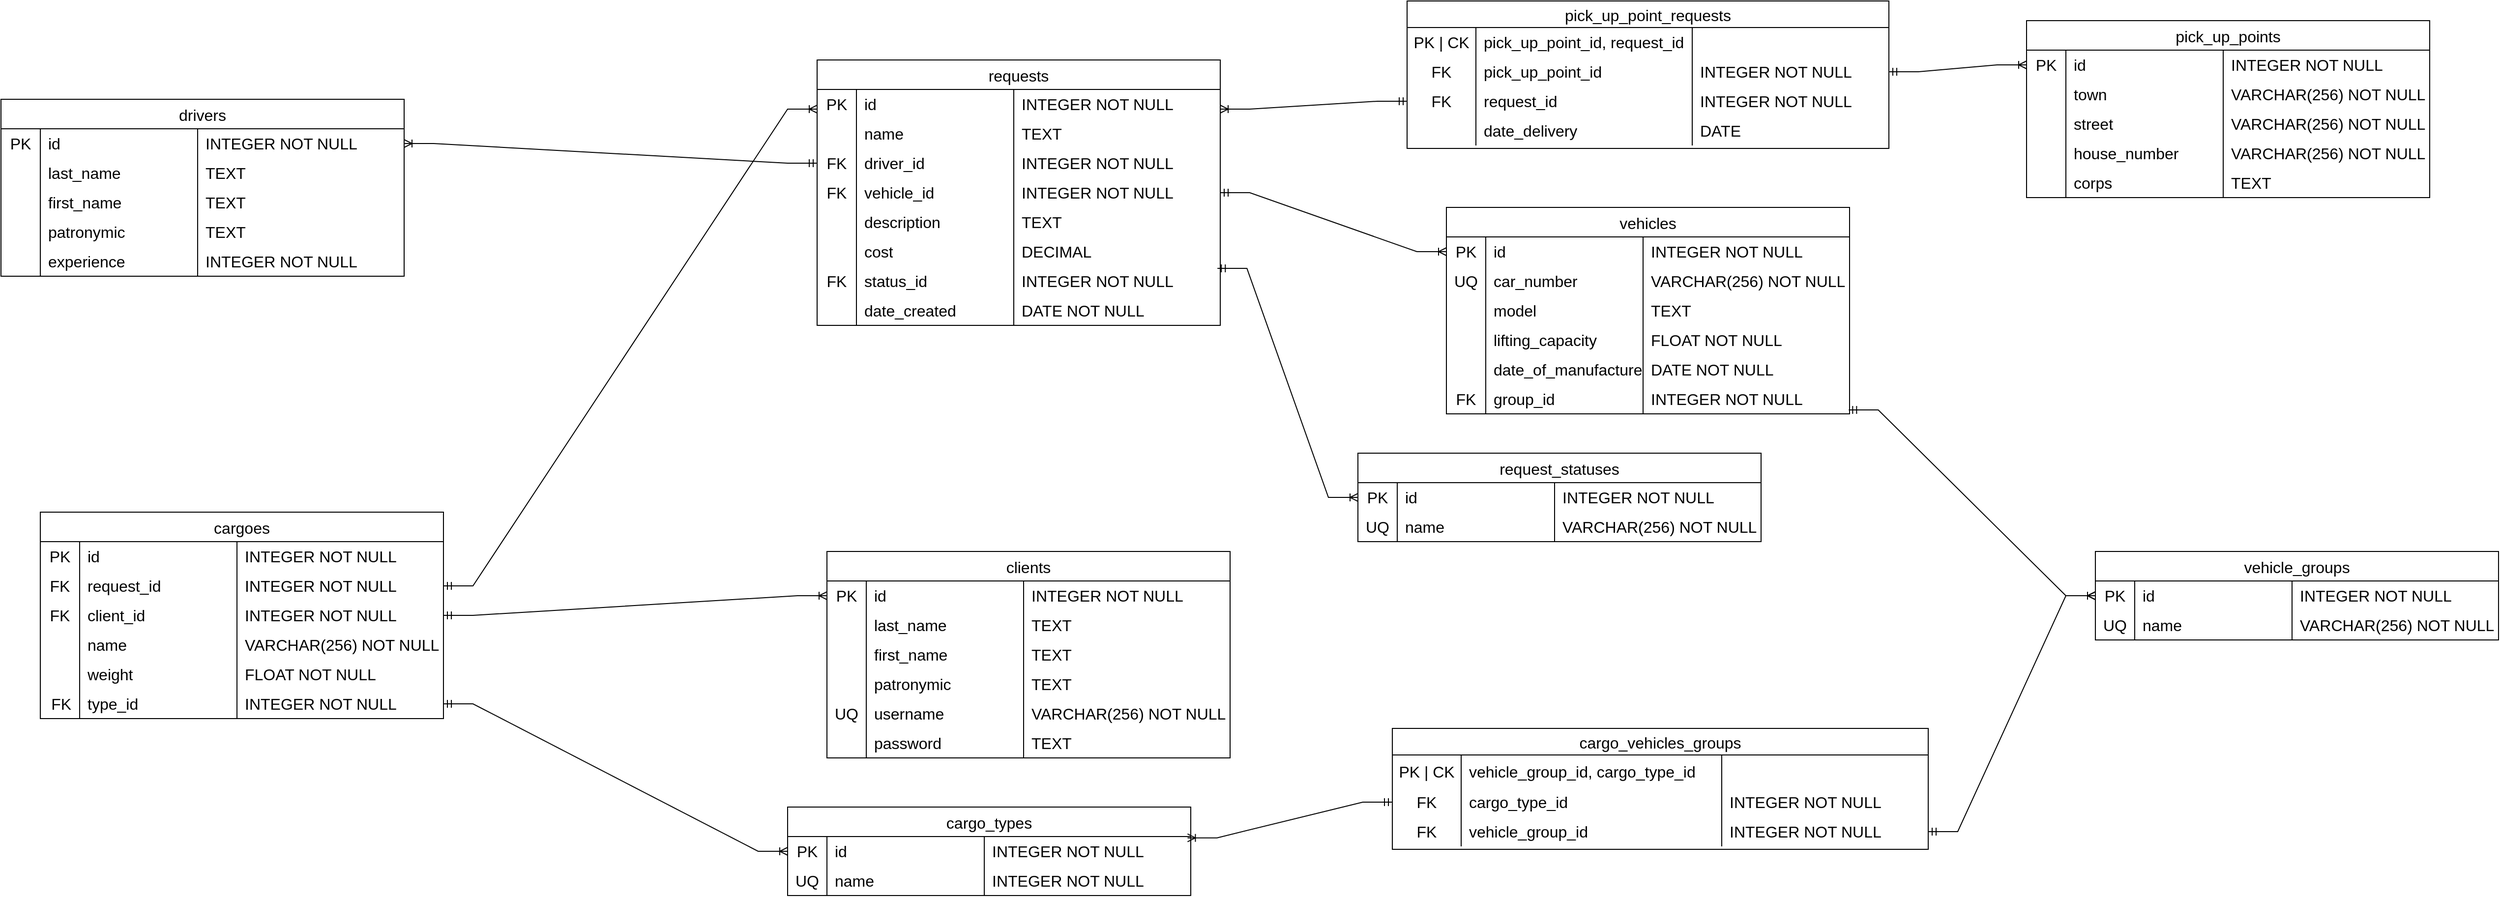 <mxfile version="21.7.5" type="device">
  <diagram name="Страница — 1" id="q0zfGAcbgGcWk7vzKb9n">
    <mxGraphModel dx="1214" dy="347" grid="1" gridSize="10" guides="1" tooltips="1" connect="1" arrows="1" fold="1" page="1" pageScale="1" pageWidth="827" pageHeight="1169" math="0" shadow="0">
      <root>
        <mxCell id="0" />
        <mxCell id="1" parent="0" />
        <mxCell id="L2XHeMEcTnwUMRejHqTi-401" value="" style="edgeStyle=entityRelationEdgeStyle;fontSize=12;html=1;endArrow=ERoneToMany;startArrow=ERmandOne;rounded=0;exitX=1;exitY=0.5;exitDx=0;exitDy=0;entryX=0;entryY=0.5;entryDx=0;entryDy=0;" parent="1" source="uHT45OOkBpAWNltFQCyH-145" target="uHT45OOkBpAWNltFQCyH-2" edge="1">
          <mxGeometry width="100" height="100" relative="1" as="geometry">
            <mxPoint x="3470" y="1450" as="sourcePoint" />
            <mxPoint x="3580" y="1180" as="targetPoint" />
            <Array as="points">
              <mxPoint x="3500" y="1475" />
            </Array>
          </mxGeometry>
        </mxCell>
        <mxCell id="uHT45OOkBpAWNltFQCyH-1" value="vehicles" style="shape=table;startSize=30;container=1;collapsible=0;childLayout=tableLayout;fixedRows=1;rowLines=0;fontStyle=0;strokeColor=default;fontSize=16;" parent="1" vertex="1">
          <mxGeometry x="3700" y="1550" width="410" height="210" as="geometry" />
        </mxCell>
        <mxCell id="uHT45OOkBpAWNltFQCyH-2" value="" style="shape=tableRow;horizontal=0;startSize=0;swimlaneHead=0;swimlaneBody=0;top=0;left=0;bottom=0;right=0;collapsible=0;dropTarget=0;fillColor=none;points=[[0,0.5],[1,0.5]];portConstraint=eastwest;strokeColor=inherit;fontSize=16;" parent="uHT45OOkBpAWNltFQCyH-1" vertex="1">
          <mxGeometry y="30" width="410" height="30" as="geometry" />
        </mxCell>
        <mxCell id="uHT45OOkBpAWNltFQCyH-3" value="PK" style="shape=partialRectangle;html=1;whiteSpace=wrap;connectable=0;fillColor=none;top=0;left=0;bottom=0;right=0;overflow=hidden;pointerEvents=1;strokeColor=inherit;fontSize=16;" parent="uHT45OOkBpAWNltFQCyH-2" vertex="1">
          <mxGeometry width="40" height="30" as="geometry">
            <mxRectangle width="40" height="30" as="alternateBounds" />
          </mxGeometry>
        </mxCell>
        <mxCell id="uHT45OOkBpAWNltFQCyH-4" value="id" style="shape=partialRectangle;html=1;whiteSpace=wrap;connectable=0;fillColor=none;top=0;left=0;bottom=0;right=0;align=left;spacingLeft=6;overflow=hidden;strokeColor=inherit;fontSize=16;" parent="uHT45OOkBpAWNltFQCyH-2" vertex="1">
          <mxGeometry x="40" width="160" height="30" as="geometry">
            <mxRectangle width="160" height="30" as="alternateBounds" />
          </mxGeometry>
        </mxCell>
        <mxCell id="uHT45OOkBpAWNltFQCyH-5" value="INTEGER NOT NULL" style="shape=partialRectangle;html=1;whiteSpace=wrap;connectable=0;fillColor=none;top=0;left=0;bottom=0;right=0;align=left;spacingLeft=6;overflow=hidden;strokeColor=inherit;fontSize=16;" parent="uHT45OOkBpAWNltFQCyH-2" vertex="1">
          <mxGeometry x="200" width="210" height="30" as="geometry">
            <mxRectangle width="210" height="30" as="alternateBounds" />
          </mxGeometry>
        </mxCell>
        <mxCell id="uHT45OOkBpAWNltFQCyH-6" value="" style="shape=tableRow;horizontal=0;startSize=0;swimlaneHead=0;swimlaneBody=0;top=0;left=0;bottom=0;right=0;collapsible=0;dropTarget=0;fillColor=none;points=[[0,0.5],[1,0.5]];portConstraint=eastwest;strokeColor=inherit;fontSize=16;" parent="uHT45OOkBpAWNltFQCyH-1" vertex="1">
          <mxGeometry y="60" width="410" height="30" as="geometry" />
        </mxCell>
        <mxCell id="uHT45OOkBpAWNltFQCyH-7" value="UQ" style="shape=partialRectangle;html=1;whiteSpace=wrap;connectable=0;fillColor=none;top=0;left=0;bottom=0;right=0;overflow=hidden;strokeColor=inherit;fontSize=16;" parent="uHT45OOkBpAWNltFQCyH-6" vertex="1">
          <mxGeometry width="40" height="30" as="geometry">
            <mxRectangle width="40" height="30" as="alternateBounds" />
          </mxGeometry>
        </mxCell>
        <mxCell id="uHT45OOkBpAWNltFQCyH-8" value="car_number" style="shape=partialRectangle;html=1;whiteSpace=wrap;connectable=0;fillColor=none;top=0;left=0;bottom=0;right=0;align=left;spacingLeft=6;overflow=hidden;strokeColor=inherit;fontSize=16;" parent="uHT45OOkBpAWNltFQCyH-6" vertex="1">
          <mxGeometry x="40" width="160" height="30" as="geometry">
            <mxRectangle width="160" height="30" as="alternateBounds" />
          </mxGeometry>
        </mxCell>
        <mxCell id="uHT45OOkBpAWNltFQCyH-9" value="VARCHAR(256) NOT NULL" style="shape=partialRectangle;html=1;whiteSpace=wrap;connectable=0;fillColor=none;top=0;left=0;bottom=0;right=0;align=left;spacingLeft=6;overflow=hidden;strokeColor=inherit;fontSize=16;" parent="uHT45OOkBpAWNltFQCyH-6" vertex="1">
          <mxGeometry x="200" width="210" height="30" as="geometry">
            <mxRectangle width="210" height="30" as="alternateBounds" />
          </mxGeometry>
        </mxCell>
        <mxCell id="uHT45OOkBpAWNltFQCyH-10" value="" style="shape=tableRow;horizontal=0;startSize=0;swimlaneHead=0;swimlaneBody=0;top=0;left=0;bottom=0;right=0;collapsible=0;dropTarget=0;fillColor=none;points=[[0,0.5],[1,0.5]];portConstraint=eastwest;strokeColor=inherit;fontSize=16;" parent="uHT45OOkBpAWNltFQCyH-1" vertex="1">
          <mxGeometry y="90" width="410" height="30" as="geometry" />
        </mxCell>
        <mxCell id="uHT45OOkBpAWNltFQCyH-11" value="" style="shape=partialRectangle;html=1;whiteSpace=wrap;connectable=0;fillColor=none;top=0;left=0;bottom=0;right=0;overflow=hidden;strokeColor=inherit;fontSize=16;" parent="uHT45OOkBpAWNltFQCyH-10" vertex="1">
          <mxGeometry width="40" height="30" as="geometry">
            <mxRectangle width="40" height="30" as="alternateBounds" />
          </mxGeometry>
        </mxCell>
        <mxCell id="uHT45OOkBpAWNltFQCyH-12" value="model" style="shape=partialRectangle;html=1;whiteSpace=wrap;connectable=0;fillColor=none;top=0;left=0;bottom=0;right=0;align=left;spacingLeft=6;overflow=hidden;strokeColor=inherit;fontSize=16;" parent="uHT45OOkBpAWNltFQCyH-10" vertex="1">
          <mxGeometry x="40" width="160" height="30" as="geometry">
            <mxRectangle width="160" height="30" as="alternateBounds" />
          </mxGeometry>
        </mxCell>
        <mxCell id="uHT45OOkBpAWNltFQCyH-13" value="TEXT" style="shape=partialRectangle;html=1;whiteSpace=wrap;connectable=0;fillColor=none;top=0;left=0;bottom=0;right=0;align=left;spacingLeft=6;overflow=hidden;strokeColor=inherit;fontSize=16;" parent="uHT45OOkBpAWNltFQCyH-10" vertex="1">
          <mxGeometry x="200" width="210" height="30" as="geometry">
            <mxRectangle width="210" height="30" as="alternateBounds" />
          </mxGeometry>
        </mxCell>
        <mxCell id="uHT45OOkBpAWNltFQCyH-14" style="shape=tableRow;horizontal=0;startSize=0;swimlaneHead=0;swimlaneBody=0;top=0;left=0;bottom=0;right=0;collapsible=0;dropTarget=0;fillColor=none;points=[[0,0.5],[1,0.5]];portConstraint=eastwest;strokeColor=inherit;fontSize=16;" parent="uHT45OOkBpAWNltFQCyH-1" vertex="1">
          <mxGeometry y="120" width="410" height="30" as="geometry" />
        </mxCell>
        <mxCell id="uHT45OOkBpAWNltFQCyH-15" style="shape=partialRectangle;html=1;whiteSpace=wrap;connectable=0;fillColor=none;top=0;left=0;bottom=0;right=0;overflow=hidden;strokeColor=inherit;fontSize=16;" parent="uHT45OOkBpAWNltFQCyH-14" vertex="1">
          <mxGeometry width="40" height="30" as="geometry">
            <mxRectangle width="40" height="30" as="alternateBounds" />
          </mxGeometry>
        </mxCell>
        <mxCell id="uHT45OOkBpAWNltFQCyH-16" value="lifting_capacity" style="shape=partialRectangle;html=1;whiteSpace=wrap;connectable=0;fillColor=none;top=0;left=0;bottom=0;right=0;align=left;spacingLeft=6;overflow=hidden;strokeColor=inherit;fontSize=16;" parent="uHT45OOkBpAWNltFQCyH-14" vertex="1">
          <mxGeometry x="40" width="160" height="30" as="geometry">
            <mxRectangle width="160" height="30" as="alternateBounds" />
          </mxGeometry>
        </mxCell>
        <mxCell id="uHT45OOkBpAWNltFQCyH-17" value="FLOAT NOT NULL" style="shape=partialRectangle;html=1;whiteSpace=wrap;connectable=0;fillColor=none;top=0;left=0;bottom=0;right=0;align=left;spacingLeft=6;overflow=hidden;strokeColor=inherit;fontSize=16;" parent="uHT45OOkBpAWNltFQCyH-14" vertex="1">
          <mxGeometry x="200" width="210" height="30" as="geometry">
            <mxRectangle width="210" height="30" as="alternateBounds" />
          </mxGeometry>
        </mxCell>
        <mxCell id="uHT45OOkBpAWNltFQCyH-18" style="shape=tableRow;horizontal=0;startSize=0;swimlaneHead=0;swimlaneBody=0;top=0;left=0;bottom=0;right=0;collapsible=0;dropTarget=0;fillColor=none;points=[[0,0.5],[1,0.5]];portConstraint=eastwest;strokeColor=inherit;fontSize=16;" parent="uHT45OOkBpAWNltFQCyH-1" vertex="1">
          <mxGeometry y="150" width="410" height="30" as="geometry" />
        </mxCell>
        <mxCell id="uHT45OOkBpAWNltFQCyH-19" style="shape=partialRectangle;html=1;whiteSpace=wrap;connectable=0;fillColor=none;top=0;left=0;bottom=0;right=0;overflow=hidden;strokeColor=inherit;fontSize=16;" parent="uHT45OOkBpAWNltFQCyH-18" vertex="1">
          <mxGeometry width="40" height="30" as="geometry">
            <mxRectangle width="40" height="30" as="alternateBounds" />
          </mxGeometry>
        </mxCell>
        <mxCell id="uHT45OOkBpAWNltFQCyH-20" value="date_of_manufacture" style="shape=partialRectangle;html=1;whiteSpace=wrap;connectable=0;fillColor=none;top=0;left=0;bottom=0;right=0;align=left;spacingLeft=6;overflow=hidden;strokeColor=inherit;fontSize=16;" parent="uHT45OOkBpAWNltFQCyH-18" vertex="1">
          <mxGeometry x="40" width="160" height="30" as="geometry">
            <mxRectangle width="160" height="30" as="alternateBounds" />
          </mxGeometry>
        </mxCell>
        <mxCell id="uHT45OOkBpAWNltFQCyH-21" value="DATE NOT NULL" style="shape=partialRectangle;html=1;whiteSpace=wrap;connectable=0;fillColor=none;top=0;left=0;bottom=0;right=0;align=left;spacingLeft=6;overflow=hidden;strokeColor=inherit;fontSize=16;" parent="uHT45OOkBpAWNltFQCyH-18" vertex="1">
          <mxGeometry x="200" width="210" height="30" as="geometry">
            <mxRectangle width="210" height="30" as="alternateBounds" />
          </mxGeometry>
        </mxCell>
        <mxCell id="dTImAOBJE2SpndFMEtlS-22" style="shape=tableRow;horizontal=0;startSize=0;swimlaneHead=0;swimlaneBody=0;top=0;left=0;bottom=0;right=0;collapsible=0;dropTarget=0;fillColor=none;points=[[0,0.5],[1,0.5]];portConstraint=eastwest;strokeColor=inherit;fontSize=16;" vertex="1" parent="uHT45OOkBpAWNltFQCyH-1">
          <mxGeometry y="180" width="410" height="30" as="geometry" />
        </mxCell>
        <mxCell id="dTImAOBJE2SpndFMEtlS-23" value="FK" style="shape=partialRectangle;html=1;whiteSpace=wrap;connectable=0;fillColor=none;top=0;left=0;bottom=0;right=0;overflow=hidden;strokeColor=inherit;fontSize=16;" vertex="1" parent="dTImAOBJE2SpndFMEtlS-22">
          <mxGeometry width="40" height="30" as="geometry">
            <mxRectangle width="40" height="30" as="alternateBounds" />
          </mxGeometry>
        </mxCell>
        <mxCell id="dTImAOBJE2SpndFMEtlS-24" value="group_id" style="shape=partialRectangle;html=1;whiteSpace=wrap;connectable=0;fillColor=none;top=0;left=0;bottom=0;right=0;align=left;spacingLeft=6;overflow=hidden;strokeColor=inherit;fontSize=16;" vertex="1" parent="dTImAOBJE2SpndFMEtlS-22">
          <mxGeometry x="40" width="160" height="30" as="geometry">
            <mxRectangle width="160" height="30" as="alternateBounds" />
          </mxGeometry>
        </mxCell>
        <mxCell id="dTImAOBJE2SpndFMEtlS-25" value="INTEGER NOT NULL" style="shape=partialRectangle;html=1;whiteSpace=wrap;connectable=0;fillColor=none;top=0;left=0;bottom=0;right=0;align=left;spacingLeft=6;overflow=hidden;strokeColor=inherit;fontSize=16;" vertex="1" parent="dTImAOBJE2SpndFMEtlS-22">
          <mxGeometry x="200" width="210" height="30" as="geometry">
            <mxRectangle width="210" height="30" as="alternateBounds" />
          </mxGeometry>
        </mxCell>
        <mxCell id="uHT45OOkBpAWNltFQCyH-23" value="drivers" style="shape=table;startSize=30;container=1;collapsible=0;childLayout=tableLayout;fixedRows=1;rowLines=0;fontStyle=0;strokeColor=default;fontSize=16;" parent="1" vertex="1">
          <mxGeometry x="2230" y="1440" width="410" height="180" as="geometry" />
        </mxCell>
        <mxCell id="uHT45OOkBpAWNltFQCyH-24" value="" style="shape=tableRow;horizontal=0;startSize=0;swimlaneHead=0;swimlaneBody=0;top=0;left=0;bottom=0;right=0;collapsible=0;dropTarget=0;fillColor=none;points=[[0,0.5],[1,0.5]];portConstraint=eastwest;strokeColor=inherit;fontSize=16;" parent="uHT45OOkBpAWNltFQCyH-23" vertex="1">
          <mxGeometry y="30" width="410" height="30" as="geometry" />
        </mxCell>
        <mxCell id="uHT45OOkBpAWNltFQCyH-25" value="PK" style="shape=partialRectangle;html=1;whiteSpace=wrap;connectable=0;fillColor=none;top=0;left=0;bottom=0;right=0;overflow=hidden;pointerEvents=1;strokeColor=inherit;fontSize=16;" parent="uHT45OOkBpAWNltFQCyH-24" vertex="1">
          <mxGeometry width="40" height="30" as="geometry">
            <mxRectangle width="40" height="30" as="alternateBounds" />
          </mxGeometry>
        </mxCell>
        <mxCell id="uHT45OOkBpAWNltFQCyH-26" value="id" style="shape=partialRectangle;html=1;whiteSpace=wrap;connectable=0;fillColor=none;top=0;left=0;bottom=0;right=0;align=left;spacingLeft=6;overflow=hidden;strokeColor=inherit;fontSize=16;" parent="uHT45OOkBpAWNltFQCyH-24" vertex="1">
          <mxGeometry x="40" width="160" height="30" as="geometry">
            <mxRectangle width="160" height="30" as="alternateBounds" />
          </mxGeometry>
        </mxCell>
        <mxCell id="uHT45OOkBpAWNltFQCyH-27" value="INTEGER NOT NULL" style="shape=partialRectangle;html=1;whiteSpace=wrap;connectable=0;fillColor=none;top=0;left=0;bottom=0;right=0;align=left;spacingLeft=6;overflow=hidden;strokeColor=inherit;fontSize=16;" parent="uHT45OOkBpAWNltFQCyH-24" vertex="1">
          <mxGeometry x="200" width="210" height="30" as="geometry">
            <mxRectangle width="210" height="30" as="alternateBounds" />
          </mxGeometry>
        </mxCell>
        <mxCell id="uHT45OOkBpAWNltFQCyH-28" value="" style="shape=tableRow;horizontal=0;startSize=0;swimlaneHead=0;swimlaneBody=0;top=0;left=0;bottom=0;right=0;collapsible=0;dropTarget=0;fillColor=none;points=[[0,0.5],[1,0.5]];portConstraint=eastwest;strokeColor=inherit;fontSize=16;" parent="uHT45OOkBpAWNltFQCyH-23" vertex="1">
          <mxGeometry y="60" width="410" height="30" as="geometry" />
        </mxCell>
        <mxCell id="uHT45OOkBpAWNltFQCyH-29" value="" style="shape=partialRectangle;html=1;whiteSpace=wrap;connectable=0;fillColor=none;top=0;left=0;bottom=0;right=0;overflow=hidden;strokeColor=inherit;fontSize=16;" parent="uHT45OOkBpAWNltFQCyH-28" vertex="1">
          <mxGeometry width="40" height="30" as="geometry">
            <mxRectangle width="40" height="30" as="alternateBounds" />
          </mxGeometry>
        </mxCell>
        <mxCell id="uHT45OOkBpAWNltFQCyH-30" value="last_name" style="shape=partialRectangle;html=1;whiteSpace=wrap;connectable=0;fillColor=none;top=0;left=0;bottom=0;right=0;align=left;spacingLeft=6;overflow=hidden;strokeColor=inherit;fontSize=16;" parent="uHT45OOkBpAWNltFQCyH-28" vertex="1">
          <mxGeometry x="40" width="160" height="30" as="geometry">
            <mxRectangle width="160" height="30" as="alternateBounds" />
          </mxGeometry>
        </mxCell>
        <mxCell id="uHT45OOkBpAWNltFQCyH-31" value="TEXT" style="shape=partialRectangle;html=1;whiteSpace=wrap;connectable=0;fillColor=none;top=0;left=0;bottom=0;right=0;align=left;spacingLeft=6;overflow=hidden;strokeColor=inherit;fontSize=16;" parent="uHT45OOkBpAWNltFQCyH-28" vertex="1">
          <mxGeometry x="200" width="210" height="30" as="geometry">
            <mxRectangle width="210" height="30" as="alternateBounds" />
          </mxGeometry>
        </mxCell>
        <mxCell id="uHT45OOkBpAWNltFQCyH-32" value="" style="shape=tableRow;horizontal=0;startSize=0;swimlaneHead=0;swimlaneBody=0;top=0;left=0;bottom=0;right=0;collapsible=0;dropTarget=0;fillColor=none;points=[[0,0.5],[1,0.5]];portConstraint=eastwest;strokeColor=inherit;fontSize=16;" parent="uHT45OOkBpAWNltFQCyH-23" vertex="1">
          <mxGeometry y="90" width="410" height="30" as="geometry" />
        </mxCell>
        <mxCell id="uHT45OOkBpAWNltFQCyH-33" value="" style="shape=partialRectangle;html=1;whiteSpace=wrap;connectable=0;fillColor=none;top=0;left=0;bottom=0;right=0;overflow=hidden;strokeColor=inherit;fontSize=16;" parent="uHT45OOkBpAWNltFQCyH-32" vertex="1">
          <mxGeometry width="40" height="30" as="geometry">
            <mxRectangle width="40" height="30" as="alternateBounds" />
          </mxGeometry>
        </mxCell>
        <mxCell id="uHT45OOkBpAWNltFQCyH-34" value="first_name" style="shape=partialRectangle;html=1;whiteSpace=wrap;connectable=0;fillColor=none;top=0;left=0;bottom=0;right=0;align=left;spacingLeft=6;overflow=hidden;strokeColor=inherit;fontSize=16;" parent="uHT45OOkBpAWNltFQCyH-32" vertex="1">
          <mxGeometry x="40" width="160" height="30" as="geometry">
            <mxRectangle width="160" height="30" as="alternateBounds" />
          </mxGeometry>
        </mxCell>
        <mxCell id="uHT45OOkBpAWNltFQCyH-35" value="TEXT" style="shape=partialRectangle;html=1;whiteSpace=wrap;connectable=0;fillColor=none;top=0;left=0;bottom=0;right=0;align=left;spacingLeft=6;overflow=hidden;strokeColor=inherit;fontSize=16;" parent="uHT45OOkBpAWNltFQCyH-32" vertex="1">
          <mxGeometry x="200" width="210" height="30" as="geometry">
            <mxRectangle width="210" height="30" as="alternateBounds" />
          </mxGeometry>
        </mxCell>
        <mxCell id="uHT45OOkBpAWNltFQCyH-36" style="shape=tableRow;horizontal=0;startSize=0;swimlaneHead=0;swimlaneBody=0;top=0;left=0;bottom=0;right=0;collapsible=0;dropTarget=0;fillColor=none;points=[[0,0.5],[1,0.5]];portConstraint=eastwest;strokeColor=inherit;fontSize=16;" parent="uHT45OOkBpAWNltFQCyH-23" vertex="1">
          <mxGeometry y="120" width="410" height="30" as="geometry" />
        </mxCell>
        <mxCell id="uHT45OOkBpAWNltFQCyH-37" style="shape=partialRectangle;html=1;whiteSpace=wrap;connectable=0;fillColor=none;top=0;left=0;bottom=0;right=0;overflow=hidden;strokeColor=inherit;fontSize=16;" parent="uHT45OOkBpAWNltFQCyH-36" vertex="1">
          <mxGeometry width="40" height="30" as="geometry">
            <mxRectangle width="40" height="30" as="alternateBounds" />
          </mxGeometry>
        </mxCell>
        <mxCell id="uHT45OOkBpAWNltFQCyH-38" value="patronymic" style="shape=partialRectangle;html=1;whiteSpace=wrap;connectable=0;fillColor=none;top=0;left=0;bottom=0;right=0;align=left;spacingLeft=6;overflow=hidden;strokeColor=inherit;fontSize=16;" parent="uHT45OOkBpAWNltFQCyH-36" vertex="1">
          <mxGeometry x="40" width="160" height="30" as="geometry">
            <mxRectangle width="160" height="30" as="alternateBounds" />
          </mxGeometry>
        </mxCell>
        <mxCell id="uHT45OOkBpAWNltFQCyH-39" value="TEXT" style="shape=partialRectangle;html=1;whiteSpace=wrap;connectable=0;fillColor=none;top=0;left=0;bottom=0;right=0;align=left;spacingLeft=6;overflow=hidden;strokeColor=inherit;fontSize=16;" parent="uHT45OOkBpAWNltFQCyH-36" vertex="1">
          <mxGeometry x="200" width="210" height="30" as="geometry">
            <mxRectangle width="210" height="30" as="alternateBounds" />
          </mxGeometry>
        </mxCell>
        <mxCell id="uHT45OOkBpAWNltFQCyH-40" style="shape=tableRow;horizontal=0;startSize=0;swimlaneHead=0;swimlaneBody=0;top=0;left=0;bottom=0;right=0;collapsible=0;dropTarget=0;fillColor=none;points=[[0,0.5],[1,0.5]];portConstraint=eastwest;strokeColor=inherit;fontSize=16;" parent="uHT45OOkBpAWNltFQCyH-23" vertex="1">
          <mxGeometry y="150" width="410" height="30" as="geometry" />
        </mxCell>
        <mxCell id="uHT45OOkBpAWNltFQCyH-41" style="shape=partialRectangle;html=1;whiteSpace=wrap;connectable=0;fillColor=none;top=0;left=0;bottom=0;right=0;overflow=hidden;strokeColor=inherit;fontSize=16;" parent="uHT45OOkBpAWNltFQCyH-40" vertex="1">
          <mxGeometry width="40" height="30" as="geometry">
            <mxRectangle width="40" height="30" as="alternateBounds" />
          </mxGeometry>
        </mxCell>
        <mxCell id="uHT45OOkBpAWNltFQCyH-42" value="experience" style="shape=partialRectangle;html=1;whiteSpace=wrap;connectable=0;fillColor=none;top=0;left=0;bottom=0;right=0;align=left;spacingLeft=6;overflow=hidden;strokeColor=inherit;fontSize=16;" parent="uHT45OOkBpAWNltFQCyH-40" vertex="1">
          <mxGeometry x="40" width="160" height="30" as="geometry">
            <mxRectangle width="160" height="30" as="alternateBounds" />
          </mxGeometry>
        </mxCell>
        <mxCell id="uHT45OOkBpAWNltFQCyH-43" value="INTEGER NOT NULL" style="shape=partialRectangle;html=1;whiteSpace=wrap;connectable=0;fillColor=none;top=0;left=0;bottom=0;right=0;align=left;spacingLeft=6;overflow=hidden;strokeColor=inherit;fontSize=16;" parent="uHT45OOkBpAWNltFQCyH-40" vertex="1">
          <mxGeometry x="200" width="210" height="30" as="geometry">
            <mxRectangle width="210" height="30" as="alternateBounds" />
          </mxGeometry>
        </mxCell>
        <mxCell id="uHT45OOkBpAWNltFQCyH-44" value="pick_up_points" style="shape=table;startSize=30;container=1;collapsible=0;childLayout=tableLayout;fixedRows=1;rowLines=0;fontStyle=0;strokeColor=default;fontSize=16;" parent="1" vertex="1">
          <mxGeometry x="4290" y="1360" width="410" height="180" as="geometry" />
        </mxCell>
        <mxCell id="uHT45OOkBpAWNltFQCyH-45" value="" style="shape=tableRow;horizontal=0;startSize=0;swimlaneHead=0;swimlaneBody=0;top=0;left=0;bottom=0;right=0;collapsible=0;dropTarget=0;fillColor=none;points=[[0,0.5],[1,0.5]];portConstraint=eastwest;strokeColor=inherit;fontSize=16;" parent="uHT45OOkBpAWNltFQCyH-44" vertex="1">
          <mxGeometry y="30" width="410" height="30" as="geometry" />
        </mxCell>
        <mxCell id="uHT45OOkBpAWNltFQCyH-46" value="PK" style="shape=partialRectangle;html=1;whiteSpace=wrap;connectable=0;fillColor=none;top=0;left=0;bottom=0;right=0;overflow=hidden;pointerEvents=1;strokeColor=inherit;fontSize=16;" parent="uHT45OOkBpAWNltFQCyH-45" vertex="1">
          <mxGeometry width="40" height="30" as="geometry">
            <mxRectangle width="40" height="30" as="alternateBounds" />
          </mxGeometry>
        </mxCell>
        <mxCell id="uHT45OOkBpAWNltFQCyH-47" value="id" style="shape=partialRectangle;html=1;whiteSpace=wrap;connectable=0;fillColor=none;top=0;left=0;bottom=0;right=0;align=left;spacingLeft=6;overflow=hidden;strokeColor=inherit;fontSize=16;" parent="uHT45OOkBpAWNltFQCyH-45" vertex="1">
          <mxGeometry x="40" width="160" height="30" as="geometry">
            <mxRectangle width="160" height="30" as="alternateBounds" />
          </mxGeometry>
        </mxCell>
        <mxCell id="uHT45OOkBpAWNltFQCyH-48" value="INTEGER NOT NULL" style="shape=partialRectangle;html=1;whiteSpace=wrap;connectable=0;fillColor=none;top=0;left=0;bottom=0;right=0;align=left;spacingLeft=6;overflow=hidden;strokeColor=inherit;fontSize=16;" parent="uHT45OOkBpAWNltFQCyH-45" vertex="1">
          <mxGeometry x="200" width="210" height="30" as="geometry">
            <mxRectangle width="210" height="30" as="alternateBounds" />
          </mxGeometry>
        </mxCell>
        <mxCell id="uHT45OOkBpAWNltFQCyH-49" value="" style="shape=tableRow;horizontal=0;startSize=0;swimlaneHead=0;swimlaneBody=0;top=0;left=0;bottom=0;right=0;collapsible=0;dropTarget=0;fillColor=none;points=[[0,0.5],[1,0.5]];portConstraint=eastwest;strokeColor=inherit;fontSize=16;" parent="uHT45OOkBpAWNltFQCyH-44" vertex="1">
          <mxGeometry y="60" width="410" height="30" as="geometry" />
        </mxCell>
        <mxCell id="uHT45OOkBpAWNltFQCyH-50" value="" style="shape=partialRectangle;html=1;whiteSpace=wrap;connectable=0;fillColor=none;top=0;left=0;bottom=0;right=0;overflow=hidden;strokeColor=inherit;fontSize=16;" parent="uHT45OOkBpAWNltFQCyH-49" vertex="1">
          <mxGeometry width="40" height="30" as="geometry">
            <mxRectangle width="40" height="30" as="alternateBounds" />
          </mxGeometry>
        </mxCell>
        <mxCell id="uHT45OOkBpAWNltFQCyH-51" value="town" style="shape=partialRectangle;html=1;whiteSpace=wrap;connectable=0;fillColor=none;top=0;left=0;bottom=0;right=0;align=left;spacingLeft=6;overflow=hidden;strokeColor=inherit;fontSize=16;" parent="uHT45OOkBpAWNltFQCyH-49" vertex="1">
          <mxGeometry x="40" width="160" height="30" as="geometry">
            <mxRectangle width="160" height="30" as="alternateBounds" />
          </mxGeometry>
        </mxCell>
        <mxCell id="uHT45OOkBpAWNltFQCyH-52" value="VARCHAR(256) NOT NULL" style="shape=partialRectangle;html=1;whiteSpace=wrap;connectable=0;fillColor=none;top=0;left=0;bottom=0;right=0;align=left;spacingLeft=6;overflow=hidden;strokeColor=inherit;fontSize=16;" parent="uHT45OOkBpAWNltFQCyH-49" vertex="1">
          <mxGeometry x="200" width="210" height="30" as="geometry">
            <mxRectangle width="210" height="30" as="alternateBounds" />
          </mxGeometry>
        </mxCell>
        <mxCell id="uHT45OOkBpAWNltFQCyH-53" value="" style="shape=tableRow;horizontal=0;startSize=0;swimlaneHead=0;swimlaneBody=0;top=0;left=0;bottom=0;right=0;collapsible=0;dropTarget=0;fillColor=none;points=[[0,0.5],[1,0.5]];portConstraint=eastwest;strokeColor=inherit;fontSize=16;" parent="uHT45OOkBpAWNltFQCyH-44" vertex="1">
          <mxGeometry y="90" width="410" height="30" as="geometry" />
        </mxCell>
        <mxCell id="uHT45OOkBpAWNltFQCyH-54" value="" style="shape=partialRectangle;html=1;whiteSpace=wrap;connectable=0;fillColor=none;top=0;left=0;bottom=0;right=0;overflow=hidden;strokeColor=inherit;fontSize=16;" parent="uHT45OOkBpAWNltFQCyH-53" vertex="1">
          <mxGeometry width="40" height="30" as="geometry">
            <mxRectangle width="40" height="30" as="alternateBounds" />
          </mxGeometry>
        </mxCell>
        <mxCell id="uHT45OOkBpAWNltFQCyH-55" value="street" style="shape=partialRectangle;html=1;whiteSpace=wrap;connectable=0;fillColor=none;top=0;left=0;bottom=0;right=0;align=left;spacingLeft=6;overflow=hidden;strokeColor=inherit;fontSize=16;" parent="uHT45OOkBpAWNltFQCyH-53" vertex="1">
          <mxGeometry x="40" width="160" height="30" as="geometry">
            <mxRectangle width="160" height="30" as="alternateBounds" />
          </mxGeometry>
        </mxCell>
        <mxCell id="uHT45OOkBpAWNltFQCyH-56" value="VARCHAR(256) NOT NULL" style="shape=partialRectangle;html=1;whiteSpace=wrap;connectable=0;fillColor=none;top=0;left=0;bottom=0;right=0;align=left;spacingLeft=6;overflow=hidden;strokeColor=inherit;fontSize=16;" parent="uHT45OOkBpAWNltFQCyH-53" vertex="1">
          <mxGeometry x="200" width="210" height="30" as="geometry">
            <mxRectangle width="210" height="30" as="alternateBounds" />
          </mxGeometry>
        </mxCell>
        <mxCell id="uHT45OOkBpAWNltFQCyH-57" style="shape=tableRow;horizontal=0;startSize=0;swimlaneHead=0;swimlaneBody=0;top=0;left=0;bottom=0;right=0;collapsible=0;dropTarget=0;fillColor=none;points=[[0,0.5],[1,0.5]];portConstraint=eastwest;strokeColor=inherit;fontSize=16;" parent="uHT45OOkBpAWNltFQCyH-44" vertex="1">
          <mxGeometry y="120" width="410" height="30" as="geometry" />
        </mxCell>
        <mxCell id="uHT45OOkBpAWNltFQCyH-58" style="shape=partialRectangle;html=1;whiteSpace=wrap;connectable=0;fillColor=none;top=0;left=0;bottom=0;right=0;overflow=hidden;strokeColor=inherit;fontSize=16;" parent="uHT45OOkBpAWNltFQCyH-57" vertex="1">
          <mxGeometry width="40" height="30" as="geometry">
            <mxRectangle width="40" height="30" as="alternateBounds" />
          </mxGeometry>
        </mxCell>
        <mxCell id="uHT45OOkBpAWNltFQCyH-59" value="house_number" style="shape=partialRectangle;html=1;whiteSpace=wrap;connectable=0;fillColor=none;top=0;left=0;bottom=0;right=0;align=left;spacingLeft=6;overflow=hidden;strokeColor=inherit;fontSize=16;" parent="uHT45OOkBpAWNltFQCyH-57" vertex="1">
          <mxGeometry x="40" width="160" height="30" as="geometry">
            <mxRectangle width="160" height="30" as="alternateBounds" />
          </mxGeometry>
        </mxCell>
        <mxCell id="uHT45OOkBpAWNltFQCyH-60" value="VARCHAR(256) NOT NULL" style="shape=partialRectangle;html=1;whiteSpace=wrap;connectable=0;fillColor=none;top=0;left=0;bottom=0;right=0;align=left;spacingLeft=6;overflow=hidden;strokeColor=inherit;fontSize=16;" parent="uHT45OOkBpAWNltFQCyH-57" vertex="1">
          <mxGeometry x="200" width="210" height="30" as="geometry">
            <mxRectangle width="210" height="30" as="alternateBounds" />
          </mxGeometry>
        </mxCell>
        <mxCell id="uHT45OOkBpAWNltFQCyH-61" style="shape=tableRow;horizontal=0;startSize=0;swimlaneHead=0;swimlaneBody=0;top=0;left=0;bottom=0;right=0;collapsible=0;dropTarget=0;fillColor=none;points=[[0,0.5],[1,0.5]];portConstraint=eastwest;strokeColor=inherit;fontSize=16;" parent="uHT45OOkBpAWNltFQCyH-44" vertex="1">
          <mxGeometry y="150" width="410" height="30" as="geometry" />
        </mxCell>
        <mxCell id="uHT45OOkBpAWNltFQCyH-62" style="shape=partialRectangle;html=1;whiteSpace=wrap;connectable=0;fillColor=none;top=0;left=0;bottom=0;right=0;overflow=hidden;strokeColor=inherit;fontSize=16;" parent="uHT45OOkBpAWNltFQCyH-61" vertex="1">
          <mxGeometry width="40" height="30" as="geometry">
            <mxRectangle width="40" height="30" as="alternateBounds" />
          </mxGeometry>
        </mxCell>
        <mxCell id="uHT45OOkBpAWNltFQCyH-63" value="corps" style="shape=partialRectangle;html=1;whiteSpace=wrap;connectable=0;fillColor=none;top=0;left=0;bottom=0;right=0;align=left;spacingLeft=6;overflow=hidden;strokeColor=inherit;fontSize=16;" parent="uHT45OOkBpAWNltFQCyH-61" vertex="1">
          <mxGeometry x="40" width="160" height="30" as="geometry">
            <mxRectangle width="160" height="30" as="alternateBounds" />
          </mxGeometry>
        </mxCell>
        <mxCell id="uHT45OOkBpAWNltFQCyH-64" value="TEXT" style="shape=partialRectangle;html=1;whiteSpace=wrap;connectable=0;fillColor=none;top=0;left=0;bottom=0;right=0;align=left;spacingLeft=6;overflow=hidden;strokeColor=inherit;fontSize=16;" parent="uHT45OOkBpAWNltFQCyH-61" vertex="1">
          <mxGeometry x="200" width="210" height="30" as="geometry">
            <mxRectangle width="210" height="30" as="alternateBounds" />
          </mxGeometry>
        </mxCell>
        <mxCell id="uHT45OOkBpAWNltFQCyH-65" value="cargoes" style="shape=table;startSize=30;container=1;collapsible=0;childLayout=tableLayout;fixedRows=1;rowLines=0;fontStyle=0;strokeColor=default;fontSize=16;" parent="1" vertex="1">
          <mxGeometry x="2270" y="1860" width="410" height="210" as="geometry" />
        </mxCell>
        <mxCell id="uHT45OOkBpAWNltFQCyH-66" value="" style="shape=tableRow;horizontal=0;startSize=0;swimlaneHead=0;swimlaneBody=0;top=0;left=0;bottom=0;right=0;collapsible=0;dropTarget=0;fillColor=none;points=[[0,0.5],[1,0.5]];portConstraint=eastwest;strokeColor=inherit;fontSize=16;" parent="uHT45OOkBpAWNltFQCyH-65" vertex="1">
          <mxGeometry y="30" width="410" height="30" as="geometry" />
        </mxCell>
        <mxCell id="uHT45OOkBpAWNltFQCyH-67" value="PK" style="shape=partialRectangle;html=1;whiteSpace=wrap;connectable=0;fillColor=none;top=0;left=0;bottom=0;right=0;overflow=hidden;pointerEvents=1;strokeColor=inherit;fontSize=16;" parent="uHT45OOkBpAWNltFQCyH-66" vertex="1">
          <mxGeometry width="40" height="30" as="geometry">
            <mxRectangle width="40" height="30" as="alternateBounds" />
          </mxGeometry>
        </mxCell>
        <mxCell id="uHT45OOkBpAWNltFQCyH-68" value="id" style="shape=partialRectangle;html=1;whiteSpace=wrap;connectable=0;fillColor=none;top=0;left=0;bottom=0;right=0;align=left;spacingLeft=6;overflow=hidden;strokeColor=inherit;fontSize=16;" parent="uHT45OOkBpAWNltFQCyH-66" vertex="1">
          <mxGeometry x="40" width="160" height="30" as="geometry">
            <mxRectangle width="160" height="30" as="alternateBounds" />
          </mxGeometry>
        </mxCell>
        <mxCell id="uHT45OOkBpAWNltFQCyH-69" value="INTEGER NOT NULL" style="shape=partialRectangle;html=1;whiteSpace=wrap;connectable=0;fillColor=none;top=0;left=0;bottom=0;right=0;align=left;spacingLeft=6;overflow=hidden;strokeColor=inherit;fontSize=16;" parent="uHT45OOkBpAWNltFQCyH-66" vertex="1">
          <mxGeometry x="200" width="210" height="30" as="geometry">
            <mxRectangle width="210" height="30" as="alternateBounds" />
          </mxGeometry>
        </mxCell>
        <mxCell id="uHT45OOkBpAWNltFQCyH-70" value="" style="shape=tableRow;horizontal=0;startSize=0;swimlaneHead=0;swimlaneBody=0;top=0;left=0;bottom=0;right=0;collapsible=0;dropTarget=0;fillColor=none;points=[[0,0.5],[1,0.5]];portConstraint=eastwest;strokeColor=inherit;fontSize=16;" parent="uHT45OOkBpAWNltFQCyH-65" vertex="1">
          <mxGeometry y="60" width="410" height="30" as="geometry" />
        </mxCell>
        <mxCell id="uHT45OOkBpAWNltFQCyH-71" value="FK" style="shape=partialRectangle;html=1;whiteSpace=wrap;connectable=0;fillColor=none;top=0;left=0;bottom=0;right=0;overflow=hidden;strokeColor=inherit;fontSize=16;" parent="uHT45OOkBpAWNltFQCyH-70" vertex="1">
          <mxGeometry width="40" height="30" as="geometry">
            <mxRectangle width="40" height="30" as="alternateBounds" />
          </mxGeometry>
        </mxCell>
        <mxCell id="uHT45OOkBpAWNltFQCyH-72" value="request_id" style="shape=partialRectangle;html=1;whiteSpace=wrap;connectable=0;fillColor=none;top=0;left=0;bottom=0;right=0;align=left;spacingLeft=6;overflow=hidden;strokeColor=inherit;fontSize=16;" parent="uHT45OOkBpAWNltFQCyH-70" vertex="1">
          <mxGeometry x="40" width="160" height="30" as="geometry">
            <mxRectangle width="160" height="30" as="alternateBounds" />
          </mxGeometry>
        </mxCell>
        <mxCell id="uHT45OOkBpAWNltFQCyH-73" value="INTEGER NOT NULL" style="shape=partialRectangle;html=1;whiteSpace=wrap;connectable=0;fillColor=none;top=0;left=0;bottom=0;right=0;align=left;spacingLeft=6;overflow=hidden;strokeColor=inherit;fontSize=16;" parent="uHT45OOkBpAWNltFQCyH-70" vertex="1">
          <mxGeometry x="200" width="210" height="30" as="geometry">
            <mxRectangle width="210" height="30" as="alternateBounds" />
          </mxGeometry>
        </mxCell>
        <mxCell id="uHT45OOkBpAWNltFQCyH-74" value="" style="shape=tableRow;horizontal=0;startSize=0;swimlaneHead=0;swimlaneBody=0;top=0;left=0;bottom=0;right=0;collapsible=0;dropTarget=0;fillColor=none;points=[[0,0.5],[1,0.5]];portConstraint=eastwest;strokeColor=inherit;fontSize=16;" parent="uHT45OOkBpAWNltFQCyH-65" vertex="1">
          <mxGeometry y="90" width="410" height="30" as="geometry" />
        </mxCell>
        <mxCell id="uHT45OOkBpAWNltFQCyH-75" value="FK" style="shape=partialRectangle;html=1;whiteSpace=wrap;connectable=0;fillColor=none;top=0;left=0;bottom=0;right=0;overflow=hidden;strokeColor=inherit;fontSize=16;" parent="uHT45OOkBpAWNltFQCyH-74" vertex="1">
          <mxGeometry width="40" height="30" as="geometry">
            <mxRectangle width="40" height="30" as="alternateBounds" />
          </mxGeometry>
        </mxCell>
        <mxCell id="uHT45OOkBpAWNltFQCyH-76" value="client_id" style="shape=partialRectangle;html=1;whiteSpace=wrap;connectable=0;fillColor=none;top=0;left=0;bottom=0;right=0;align=left;spacingLeft=6;overflow=hidden;strokeColor=inherit;fontSize=16;" parent="uHT45OOkBpAWNltFQCyH-74" vertex="1">
          <mxGeometry x="40" width="160" height="30" as="geometry">
            <mxRectangle width="160" height="30" as="alternateBounds" />
          </mxGeometry>
        </mxCell>
        <mxCell id="uHT45OOkBpAWNltFQCyH-77" value="INTEGER NOT NULL" style="shape=partialRectangle;html=1;whiteSpace=wrap;connectable=0;fillColor=none;top=0;left=0;bottom=0;right=0;align=left;spacingLeft=6;overflow=hidden;strokeColor=inherit;fontSize=16;" parent="uHT45OOkBpAWNltFQCyH-74" vertex="1">
          <mxGeometry x="200" width="210" height="30" as="geometry">
            <mxRectangle width="210" height="30" as="alternateBounds" />
          </mxGeometry>
        </mxCell>
        <mxCell id="uHT45OOkBpAWNltFQCyH-78" style="shape=tableRow;horizontal=0;startSize=0;swimlaneHead=0;swimlaneBody=0;top=0;left=0;bottom=0;right=0;collapsible=0;dropTarget=0;fillColor=none;points=[[0,0.5],[1,0.5]];portConstraint=eastwest;strokeColor=inherit;fontSize=16;" parent="uHT45OOkBpAWNltFQCyH-65" vertex="1">
          <mxGeometry y="120" width="410" height="30" as="geometry" />
        </mxCell>
        <mxCell id="uHT45OOkBpAWNltFQCyH-79" style="shape=partialRectangle;html=1;whiteSpace=wrap;connectable=0;fillColor=none;top=0;left=0;bottom=0;right=0;overflow=hidden;strokeColor=inherit;fontSize=16;" parent="uHT45OOkBpAWNltFQCyH-78" vertex="1">
          <mxGeometry width="40" height="30" as="geometry">
            <mxRectangle width="40" height="30" as="alternateBounds" />
          </mxGeometry>
        </mxCell>
        <mxCell id="uHT45OOkBpAWNltFQCyH-80" value="name" style="shape=partialRectangle;html=1;whiteSpace=wrap;connectable=0;fillColor=none;top=0;left=0;bottom=0;right=0;align=left;spacingLeft=6;overflow=hidden;strokeColor=inherit;fontSize=16;" parent="uHT45OOkBpAWNltFQCyH-78" vertex="1">
          <mxGeometry x="40" width="160" height="30" as="geometry">
            <mxRectangle width="160" height="30" as="alternateBounds" />
          </mxGeometry>
        </mxCell>
        <mxCell id="uHT45OOkBpAWNltFQCyH-81" value="VARCHAR(256) NOT NULL" style="shape=partialRectangle;html=1;whiteSpace=wrap;connectable=0;fillColor=none;top=0;left=0;bottom=0;right=0;align=left;spacingLeft=6;overflow=hidden;strokeColor=inherit;fontSize=16;" parent="uHT45OOkBpAWNltFQCyH-78" vertex="1">
          <mxGeometry x="200" width="210" height="30" as="geometry">
            <mxRectangle width="210" height="30" as="alternateBounds" />
          </mxGeometry>
        </mxCell>
        <mxCell id="uHT45OOkBpAWNltFQCyH-82" style="shape=tableRow;horizontal=0;startSize=0;swimlaneHead=0;swimlaneBody=0;top=0;left=0;bottom=0;right=0;collapsible=0;dropTarget=0;fillColor=none;points=[[0,0.5],[1,0.5]];portConstraint=eastwest;strokeColor=inherit;fontSize=16;" parent="uHT45OOkBpAWNltFQCyH-65" vertex="1">
          <mxGeometry y="150" width="410" height="30" as="geometry" />
        </mxCell>
        <mxCell id="uHT45OOkBpAWNltFQCyH-83" style="shape=partialRectangle;html=1;whiteSpace=wrap;connectable=0;fillColor=none;top=0;left=0;bottom=0;right=0;overflow=hidden;strokeColor=inherit;fontSize=16;" parent="uHT45OOkBpAWNltFQCyH-82" vertex="1">
          <mxGeometry width="40" height="30" as="geometry">
            <mxRectangle width="40" height="30" as="alternateBounds" />
          </mxGeometry>
        </mxCell>
        <mxCell id="uHT45OOkBpAWNltFQCyH-84" value="weight" style="shape=partialRectangle;html=1;whiteSpace=wrap;connectable=0;fillColor=none;top=0;left=0;bottom=0;right=0;align=left;spacingLeft=6;overflow=hidden;strokeColor=inherit;fontSize=16;" parent="uHT45OOkBpAWNltFQCyH-82" vertex="1">
          <mxGeometry x="40" width="160" height="30" as="geometry">
            <mxRectangle width="160" height="30" as="alternateBounds" />
          </mxGeometry>
        </mxCell>
        <mxCell id="uHT45OOkBpAWNltFQCyH-85" value="FLOAT NOT NULL" style="shape=partialRectangle;html=1;whiteSpace=wrap;connectable=0;fillColor=none;top=0;left=0;bottom=0;right=0;align=left;spacingLeft=6;overflow=hidden;strokeColor=inherit;fontSize=16;" parent="uHT45OOkBpAWNltFQCyH-82" vertex="1">
          <mxGeometry x="200" width="210" height="30" as="geometry">
            <mxRectangle width="210" height="30" as="alternateBounds" />
          </mxGeometry>
        </mxCell>
        <mxCell id="dTImAOBJE2SpndFMEtlS-77" style="shape=tableRow;horizontal=0;startSize=0;swimlaneHead=0;swimlaneBody=0;top=0;left=0;bottom=0;right=0;collapsible=0;dropTarget=0;fillColor=none;points=[[0,0.5],[1,0.5]];portConstraint=eastwest;strokeColor=inherit;fontSize=16;" vertex="1" parent="uHT45OOkBpAWNltFQCyH-65">
          <mxGeometry y="180" width="410" height="30" as="geometry" />
        </mxCell>
        <mxCell id="dTImAOBJE2SpndFMEtlS-78" value="&amp;nbsp; FK&lt;span style=&quot;white-space: pre;&quot;&gt;&#x9;&lt;/span&gt;" style="shape=partialRectangle;html=1;whiteSpace=wrap;connectable=0;fillColor=none;top=0;left=0;bottom=0;right=0;overflow=hidden;strokeColor=inherit;fontSize=16;" vertex="1" parent="dTImAOBJE2SpndFMEtlS-77">
          <mxGeometry width="40" height="30" as="geometry">
            <mxRectangle width="40" height="30" as="alternateBounds" />
          </mxGeometry>
        </mxCell>
        <mxCell id="dTImAOBJE2SpndFMEtlS-79" value="type_id" style="shape=partialRectangle;html=1;whiteSpace=wrap;connectable=0;fillColor=none;top=0;left=0;bottom=0;right=0;align=left;spacingLeft=6;overflow=hidden;strokeColor=inherit;fontSize=16;" vertex="1" parent="dTImAOBJE2SpndFMEtlS-77">
          <mxGeometry x="40" width="160" height="30" as="geometry">
            <mxRectangle width="160" height="30" as="alternateBounds" />
          </mxGeometry>
        </mxCell>
        <mxCell id="dTImAOBJE2SpndFMEtlS-80" value="INTEGER NOT NULL" style="shape=partialRectangle;html=1;whiteSpace=wrap;connectable=0;fillColor=none;top=0;left=0;bottom=0;right=0;align=left;spacingLeft=6;overflow=hidden;strokeColor=inherit;fontSize=16;" vertex="1" parent="dTImAOBJE2SpndFMEtlS-77">
          <mxGeometry x="200" width="210" height="30" as="geometry">
            <mxRectangle width="210" height="30" as="alternateBounds" />
          </mxGeometry>
        </mxCell>
        <mxCell id="uHT45OOkBpAWNltFQCyH-107" value="clients" style="shape=table;startSize=30;container=1;collapsible=0;childLayout=tableLayout;fixedRows=1;rowLines=0;fontStyle=0;strokeColor=default;fontSize=16;" parent="1" vertex="1">
          <mxGeometry x="3070" y="1900" width="410" height="210" as="geometry" />
        </mxCell>
        <mxCell id="uHT45OOkBpAWNltFQCyH-108" value="" style="shape=tableRow;horizontal=0;startSize=0;swimlaneHead=0;swimlaneBody=0;top=0;left=0;bottom=0;right=0;collapsible=0;dropTarget=0;fillColor=none;points=[[0,0.5],[1,0.5]];portConstraint=eastwest;strokeColor=inherit;fontSize=16;" parent="uHT45OOkBpAWNltFQCyH-107" vertex="1">
          <mxGeometry y="30" width="410" height="30" as="geometry" />
        </mxCell>
        <mxCell id="uHT45OOkBpAWNltFQCyH-109" value="PK" style="shape=partialRectangle;html=1;whiteSpace=wrap;connectable=0;fillColor=none;top=0;left=0;bottom=0;right=0;overflow=hidden;pointerEvents=1;strokeColor=inherit;fontSize=16;" parent="uHT45OOkBpAWNltFQCyH-108" vertex="1">
          <mxGeometry width="40" height="30" as="geometry">
            <mxRectangle width="40" height="30" as="alternateBounds" />
          </mxGeometry>
        </mxCell>
        <mxCell id="uHT45OOkBpAWNltFQCyH-110" value="id" style="shape=partialRectangle;html=1;whiteSpace=wrap;connectable=0;fillColor=none;top=0;left=0;bottom=0;right=0;align=left;spacingLeft=6;overflow=hidden;strokeColor=inherit;fontSize=16;" parent="uHT45OOkBpAWNltFQCyH-108" vertex="1">
          <mxGeometry x="40" width="160" height="30" as="geometry">
            <mxRectangle width="160" height="30" as="alternateBounds" />
          </mxGeometry>
        </mxCell>
        <mxCell id="uHT45OOkBpAWNltFQCyH-111" value="INTEGER NOT NULL" style="shape=partialRectangle;html=1;whiteSpace=wrap;connectable=0;fillColor=none;top=0;left=0;bottom=0;right=0;align=left;spacingLeft=6;overflow=hidden;strokeColor=inherit;fontSize=16;" parent="uHT45OOkBpAWNltFQCyH-108" vertex="1">
          <mxGeometry x="200" width="210" height="30" as="geometry">
            <mxRectangle width="210" height="30" as="alternateBounds" />
          </mxGeometry>
        </mxCell>
        <mxCell id="uHT45OOkBpAWNltFQCyH-112" value="" style="shape=tableRow;horizontal=0;startSize=0;swimlaneHead=0;swimlaneBody=0;top=0;left=0;bottom=0;right=0;collapsible=0;dropTarget=0;fillColor=none;points=[[0,0.5],[1,0.5]];portConstraint=eastwest;strokeColor=inherit;fontSize=16;" parent="uHT45OOkBpAWNltFQCyH-107" vertex="1">
          <mxGeometry y="60" width="410" height="30" as="geometry" />
        </mxCell>
        <mxCell id="uHT45OOkBpAWNltFQCyH-113" value="" style="shape=partialRectangle;html=1;whiteSpace=wrap;connectable=0;fillColor=none;top=0;left=0;bottom=0;right=0;overflow=hidden;strokeColor=inherit;fontSize=16;" parent="uHT45OOkBpAWNltFQCyH-112" vertex="1">
          <mxGeometry width="40" height="30" as="geometry">
            <mxRectangle width="40" height="30" as="alternateBounds" />
          </mxGeometry>
        </mxCell>
        <mxCell id="uHT45OOkBpAWNltFQCyH-114" value="last_name" style="shape=partialRectangle;html=1;whiteSpace=wrap;connectable=0;fillColor=none;top=0;left=0;bottom=0;right=0;align=left;spacingLeft=6;overflow=hidden;strokeColor=inherit;fontSize=16;" parent="uHT45OOkBpAWNltFQCyH-112" vertex="1">
          <mxGeometry x="40" width="160" height="30" as="geometry">
            <mxRectangle width="160" height="30" as="alternateBounds" />
          </mxGeometry>
        </mxCell>
        <mxCell id="uHT45OOkBpAWNltFQCyH-115" value="TEXT" style="shape=partialRectangle;html=1;whiteSpace=wrap;connectable=0;fillColor=none;top=0;left=0;bottom=0;right=0;align=left;spacingLeft=6;overflow=hidden;strokeColor=inherit;fontSize=16;" parent="uHT45OOkBpAWNltFQCyH-112" vertex="1">
          <mxGeometry x="200" width="210" height="30" as="geometry">
            <mxRectangle width="210" height="30" as="alternateBounds" />
          </mxGeometry>
        </mxCell>
        <mxCell id="uHT45OOkBpAWNltFQCyH-116" value="" style="shape=tableRow;horizontal=0;startSize=0;swimlaneHead=0;swimlaneBody=0;top=0;left=0;bottom=0;right=0;collapsible=0;dropTarget=0;fillColor=none;points=[[0,0.5],[1,0.5]];portConstraint=eastwest;strokeColor=inherit;fontSize=16;" parent="uHT45OOkBpAWNltFQCyH-107" vertex="1">
          <mxGeometry y="90" width="410" height="30" as="geometry" />
        </mxCell>
        <mxCell id="uHT45OOkBpAWNltFQCyH-117" value="" style="shape=partialRectangle;html=1;whiteSpace=wrap;connectable=0;fillColor=none;top=0;left=0;bottom=0;right=0;overflow=hidden;strokeColor=inherit;fontSize=16;" parent="uHT45OOkBpAWNltFQCyH-116" vertex="1">
          <mxGeometry width="40" height="30" as="geometry">
            <mxRectangle width="40" height="30" as="alternateBounds" />
          </mxGeometry>
        </mxCell>
        <mxCell id="uHT45OOkBpAWNltFQCyH-118" value="first_name" style="shape=partialRectangle;html=1;whiteSpace=wrap;connectable=0;fillColor=none;top=0;left=0;bottom=0;right=0;align=left;spacingLeft=6;overflow=hidden;strokeColor=inherit;fontSize=16;" parent="uHT45OOkBpAWNltFQCyH-116" vertex="1">
          <mxGeometry x="40" width="160" height="30" as="geometry">
            <mxRectangle width="160" height="30" as="alternateBounds" />
          </mxGeometry>
        </mxCell>
        <mxCell id="uHT45OOkBpAWNltFQCyH-119" value="TEXT" style="shape=partialRectangle;html=1;whiteSpace=wrap;connectable=0;fillColor=none;top=0;left=0;bottom=0;right=0;align=left;spacingLeft=6;overflow=hidden;strokeColor=inherit;fontSize=16;" parent="uHT45OOkBpAWNltFQCyH-116" vertex="1">
          <mxGeometry x="200" width="210" height="30" as="geometry">
            <mxRectangle width="210" height="30" as="alternateBounds" />
          </mxGeometry>
        </mxCell>
        <mxCell id="uHT45OOkBpAWNltFQCyH-120" style="shape=tableRow;horizontal=0;startSize=0;swimlaneHead=0;swimlaneBody=0;top=0;left=0;bottom=0;right=0;collapsible=0;dropTarget=0;fillColor=none;points=[[0,0.5],[1,0.5]];portConstraint=eastwest;strokeColor=inherit;fontSize=16;" parent="uHT45OOkBpAWNltFQCyH-107" vertex="1">
          <mxGeometry y="120" width="410" height="30" as="geometry" />
        </mxCell>
        <mxCell id="uHT45OOkBpAWNltFQCyH-121" style="shape=partialRectangle;html=1;whiteSpace=wrap;connectable=0;fillColor=none;top=0;left=0;bottom=0;right=0;overflow=hidden;strokeColor=inherit;fontSize=16;" parent="uHT45OOkBpAWNltFQCyH-120" vertex="1">
          <mxGeometry width="40" height="30" as="geometry">
            <mxRectangle width="40" height="30" as="alternateBounds" />
          </mxGeometry>
        </mxCell>
        <mxCell id="uHT45OOkBpAWNltFQCyH-122" value="patronymic" style="shape=partialRectangle;html=1;whiteSpace=wrap;connectable=0;fillColor=none;top=0;left=0;bottom=0;right=0;align=left;spacingLeft=6;overflow=hidden;strokeColor=inherit;fontSize=16;" parent="uHT45OOkBpAWNltFQCyH-120" vertex="1">
          <mxGeometry x="40" width="160" height="30" as="geometry">
            <mxRectangle width="160" height="30" as="alternateBounds" />
          </mxGeometry>
        </mxCell>
        <mxCell id="uHT45OOkBpAWNltFQCyH-123" value="TEXT" style="shape=partialRectangle;html=1;whiteSpace=wrap;connectable=0;fillColor=none;top=0;left=0;bottom=0;right=0;align=left;spacingLeft=6;overflow=hidden;strokeColor=inherit;fontSize=16;" parent="uHT45OOkBpAWNltFQCyH-120" vertex="1">
          <mxGeometry x="200" width="210" height="30" as="geometry">
            <mxRectangle width="210" height="30" as="alternateBounds" />
          </mxGeometry>
        </mxCell>
        <mxCell id="uHT45OOkBpAWNltFQCyH-124" style="shape=tableRow;horizontal=0;startSize=0;swimlaneHead=0;swimlaneBody=0;top=0;left=0;bottom=0;right=0;collapsible=0;dropTarget=0;fillColor=none;points=[[0,0.5],[1,0.5]];portConstraint=eastwest;strokeColor=inherit;fontSize=16;" parent="uHT45OOkBpAWNltFQCyH-107" vertex="1">
          <mxGeometry y="150" width="410" height="30" as="geometry" />
        </mxCell>
        <mxCell id="uHT45OOkBpAWNltFQCyH-125" value="UQ" style="shape=partialRectangle;html=1;whiteSpace=wrap;connectable=0;fillColor=none;top=0;left=0;bottom=0;right=0;overflow=hidden;strokeColor=inherit;fontSize=16;" parent="uHT45OOkBpAWNltFQCyH-124" vertex="1">
          <mxGeometry width="40" height="30" as="geometry">
            <mxRectangle width="40" height="30" as="alternateBounds" />
          </mxGeometry>
        </mxCell>
        <mxCell id="uHT45OOkBpAWNltFQCyH-126" value="username" style="shape=partialRectangle;html=1;whiteSpace=wrap;connectable=0;fillColor=none;top=0;left=0;bottom=0;right=0;align=left;spacingLeft=6;overflow=hidden;strokeColor=inherit;fontSize=16;" parent="uHT45OOkBpAWNltFQCyH-124" vertex="1">
          <mxGeometry x="40" width="160" height="30" as="geometry">
            <mxRectangle width="160" height="30" as="alternateBounds" />
          </mxGeometry>
        </mxCell>
        <mxCell id="uHT45OOkBpAWNltFQCyH-127" value="VARCHAR(256) NOT NULL" style="shape=partialRectangle;html=1;whiteSpace=wrap;connectable=0;fillColor=none;top=0;left=0;bottom=0;right=0;align=left;spacingLeft=6;overflow=hidden;strokeColor=inherit;fontSize=16;" parent="uHT45OOkBpAWNltFQCyH-124" vertex="1">
          <mxGeometry x="200" width="210" height="30" as="geometry">
            <mxRectangle width="210" height="30" as="alternateBounds" />
          </mxGeometry>
        </mxCell>
        <mxCell id="uHT45OOkBpAWNltFQCyH-128" style="shape=tableRow;horizontal=0;startSize=0;swimlaneHead=0;swimlaneBody=0;top=0;left=0;bottom=0;right=0;collapsible=0;dropTarget=0;fillColor=none;points=[[0,0.5],[1,0.5]];portConstraint=eastwest;strokeColor=inherit;fontSize=16;" parent="uHT45OOkBpAWNltFQCyH-107" vertex="1">
          <mxGeometry y="180" width="410" height="30" as="geometry" />
        </mxCell>
        <mxCell id="uHT45OOkBpAWNltFQCyH-129" style="shape=partialRectangle;html=1;whiteSpace=wrap;connectable=0;fillColor=none;top=0;left=0;bottom=0;right=0;overflow=hidden;strokeColor=inherit;fontSize=16;" parent="uHT45OOkBpAWNltFQCyH-128" vertex="1">
          <mxGeometry width="40" height="30" as="geometry">
            <mxRectangle width="40" height="30" as="alternateBounds" />
          </mxGeometry>
        </mxCell>
        <mxCell id="uHT45OOkBpAWNltFQCyH-130" value="password" style="shape=partialRectangle;html=1;whiteSpace=wrap;connectable=0;fillColor=none;top=0;left=0;bottom=0;right=0;align=left;spacingLeft=6;overflow=hidden;strokeColor=inherit;fontSize=16;" parent="uHT45OOkBpAWNltFQCyH-128" vertex="1">
          <mxGeometry x="40" width="160" height="30" as="geometry">
            <mxRectangle width="160" height="30" as="alternateBounds" />
          </mxGeometry>
        </mxCell>
        <mxCell id="uHT45OOkBpAWNltFQCyH-131" value="TEXT" style="shape=partialRectangle;html=1;whiteSpace=wrap;connectable=0;fillColor=none;top=0;left=0;bottom=0;right=0;align=left;spacingLeft=6;overflow=hidden;strokeColor=inherit;fontSize=16;" parent="uHT45OOkBpAWNltFQCyH-128" vertex="1">
          <mxGeometry x="200" width="210" height="30" as="geometry">
            <mxRectangle width="210" height="30" as="alternateBounds" />
          </mxGeometry>
        </mxCell>
        <mxCell id="uHT45OOkBpAWNltFQCyH-132" value="requests" style="shape=table;startSize=30;container=1;collapsible=0;childLayout=tableLayout;fixedRows=1;rowLines=0;fontStyle=0;strokeColor=default;fontSize=16;" parent="1" vertex="1">
          <mxGeometry x="3060" y="1400" width="410" height="270" as="geometry" />
        </mxCell>
        <mxCell id="uHT45OOkBpAWNltFQCyH-133" value="" style="shape=tableRow;horizontal=0;startSize=0;swimlaneHead=0;swimlaneBody=0;top=0;left=0;bottom=0;right=0;collapsible=0;dropTarget=0;fillColor=none;points=[[0,0.5],[1,0.5]];portConstraint=eastwest;strokeColor=inherit;fontSize=16;" parent="uHT45OOkBpAWNltFQCyH-132" vertex="1">
          <mxGeometry y="30" width="410" height="30" as="geometry" />
        </mxCell>
        <mxCell id="uHT45OOkBpAWNltFQCyH-134" value="PK" style="shape=partialRectangle;html=1;whiteSpace=wrap;connectable=0;fillColor=none;top=0;left=0;bottom=0;right=0;overflow=hidden;pointerEvents=1;strokeColor=inherit;fontSize=16;" parent="uHT45OOkBpAWNltFQCyH-133" vertex="1">
          <mxGeometry width="40" height="30" as="geometry">
            <mxRectangle width="40" height="30" as="alternateBounds" />
          </mxGeometry>
        </mxCell>
        <mxCell id="uHT45OOkBpAWNltFQCyH-135" value="id" style="shape=partialRectangle;html=1;whiteSpace=wrap;connectable=0;fillColor=none;top=0;left=0;bottom=0;right=0;align=left;spacingLeft=6;overflow=hidden;strokeColor=inherit;fontSize=16;" parent="uHT45OOkBpAWNltFQCyH-133" vertex="1">
          <mxGeometry x="40" width="160" height="30" as="geometry">
            <mxRectangle width="160" height="30" as="alternateBounds" />
          </mxGeometry>
        </mxCell>
        <mxCell id="uHT45OOkBpAWNltFQCyH-136" value="INTEGER NOT NULL" style="shape=partialRectangle;html=1;whiteSpace=wrap;connectable=0;fillColor=none;top=0;left=0;bottom=0;right=0;align=left;spacingLeft=6;overflow=hidden;strokeColor=inherit;fontSize=16;" parent="uHT45OOkBpAWNltFQCyH-133" vertex="1">
          <mxGeometry x="200" width="210" height="30" as="geometry">
            <mxRectangle width="210" height="30" as="alternateBounds" />
          </mxGeometry>
        </mxCell>
        <mxCell id="uHT45OOkBpAWNltFQCyH-137" value="" style="shape=tableRow;horizontal=0;startSize=0;swimlaneHead=0;swimlaneBody=0;top=0;left=0;bottom=0;right=0;collapsible=0;dropTarget=0;fillColor=none;points=[[0,0.5],[1,0.5]];portConstraint=eastwest;strokeColor=inherit;fontSize=16;" parent="uHT45OOkBpAWNltFQCyH-132" vertex="1">
          <mxGeometry y="60" width="410" height="30" as="geometry" />
        </mxCell>
        <mxCell id="uHT45OOkBpAWNltFQCyH-138" value="" style="shape=partialRectangle;html=1;whiteSpace=wrap;connectable=0;fillColor=none;top=0;left=0;bottom=0;right=0;overflow=hidden;strokeColor=inherit;fontSize=16;" parent="uHT45OOkBpAWNltFQCyH-137" vertex="1">
          <mxGeometry width="40" height="30" as="geometry">
            <mxRectangle width="40" height="30" as="alternateBounds" />
          </mxGeometry>
        </mxCell>
        <mxCell id="uHT45OOkBpAWNltFQCyH-139" value="name" style="shape=partialRectangle;html=1;whiteSpace=wrap;connectable=0;fillColor=none;top=0;left=0;bottom=0;right=0;align=left;spacingLeft=6;overflow=hidden;strokeColor=inherit;fontSize=16;" parent="uHT45OOkBpAWNltFQCyH-137" vertex="1">
          <mxGeometry x="40" width="160" height="30" as="geometry">
            <mxRectangle width="160" height="30" as="alternateBounds" />
          </mxGeometry>
        </mxCell>
        <mxCell id="uHT45OOkBpAWNltFQCyH-140" value="TEXT" style="shape=partialRectangle;html=1;whiteSpace=wrap;connectable=0;fillColor=none;top=0;left=0;bottom=0;right=0;align=left;spacingLeft=6;overflow=hidden;strokeColor=inherit;fontSize=16;" parent="uHT45OOkBpAWNltFQCyH-137" vertex="1">
          <mxGeometry x="200" width="210" height="30" as="geometry">
            <mxRectangle width="210" height="30" as="alternateBounds" />
          </mxGeometry>
        </mxCell>
        <mxCell id="uHT45OOkBpAWNltFQCyH-141" value="" style="shape=tableRow;horizontal=0;startSize=0;swimlaneHead=0;swimlaneBody=0;top=0;left=0;bottom=0;right=0;collapsible=0;dropTarget=0;fillColor=none;points=[[0,0.5],[1,0.5]];portConstraint=eastwest;strokeColor=inherit;fontSize=16;" parent="uHT45OOkBpAWNltFQCyH-132" vertex="1">
          <mxGeometry y="90" width="410" height="30" as="geometry" />
        </mxCell>
        <mxCell id="uHT45OOkBpAWNltFQCyH-142" value="FK" style="shape=partialRectangle;html=1;whiteSpace=wrap;connectable=0;fillColor=none;top=0;left=0;bottom=0;right=0;overflow=hidden;strokeColor=inherit;fontSize=16;" parent="uHT45OOkBpAWNltFQCyH-141" vertex="1">
          <mxGeometry width="40" height="30" as="geometry">
            <mxRectangle width="40" height="30" as="alternateBounds" />
          </mxGeometry>
        </mxCell>
        <mxCell id="uHT45OOkBpAWNltFQCyH-143" value="driver_id" style="shape=partialRectangle;html=1;whiteSpace=wrap;connectable=0;fillColor=none;top=0;left=0;bottom=0;right=0;align=left;spacingLeft=6;overflow=hidden;strokeColor=inherit;fontSize=16;" parent="uHT45OOkBpAWNltFQCyH-141" vertex="1">
          <mxGeometry x="40" width="160" height="30" as="geometry">
            <mxRectangle width="160" height="30" as="alternateBounds" />
          </mxGeometry>
        </mxCell>
        <mxCell id="uHT45OOkBpAWNltFQCyH-144" value="INTEGER NOT NULL" style="shape=partialRectangle;html=1;whiteSpace=wrap;connectable=0;fillColor=none;top=0;left=0;bottom=0;right=0;align=left;spacingLeft=6;overflow=hidden;strokeColor=inherit;fontSize=16;" parent="uHT45OOkBpAWNltFQCyH-141" vertex="1">
          <mxGeometry x="200" width="210" height="30" as="geometry">
            <mxRectangle width="210" height="30" as="alternateBounds" />
          </mxGeometry>
        </mxCell>
        <mxCell id="uHT45OOkBpAWNltFQCyH-145" style="shape=tableRow;horizontal=0;startSize=0;swimlaneHead=0;swimlaneBody=0;top=0;left=0;bottom=0;right=0;collapsible=0;dropTarget=0;fillColor=none;points=[[0,0.5],[1,0.5]];portConstraint=eastwest;strokeColor=inherit;fontSize=16;" parent="uHT45OOkBpAWNltFQCyH-132" vertex="1">
          <mxGeometry y="120" width="410" height="30" as="geometry" />
        </mxCell>
        <mxCell id="uHT45OOkBpAWNltFQCyH-146" value="FK" style="shape=partialRectangle;html=1;whiteSpace=wrap;connectable=0;fillColor=none;top=0;left=0;bottom=0;right=0;overflow=hidden;strokeColor=inherit;fontSize=16;" parent="uHT45OOkBpAWNltFQCyH-145" vertex="1">
          <mxGeometry width="40" height="30" as="geometry">
            <mxRectangle width="40" height="30" as="alternateBounds" />
          </mxGeometry>
        </mxCell>
        <mxCell id="uHT45OOkBpAWNltFQCyH-147" value="vehicle_id" style="shape=partialRectangle;html=1;whiteSpace=wrap;connectable=0;fillColor=none;top=0;left=0;bottom=0;right=0;align=left;spacingLeft=6;overflow=hidden;strokeColor=inherit;fontSize=16;" parent="uHT45OOkBpAWNltFQCyH-145" vertex="1">
          <mxGeometry x="40" width="160" height="30" as="geometry">
            <mxRectangle width="160" height="30" as="alternateBounds" />
          </mxGeometry>
        </mxCell>
        <mxCell id="uHT45OOkBpAWNltFQCyH-148" value="INTEGER NOT NULL" style="shape=partialRectangle;html=1;whiteSpace=wrap;connectable=0;fillColor=none;top=0;left=0;bottom=0;right=0;align=left;spacingLeft=6;overflow=hidden;strokeColor=inherit;fontSize=16;" parent="uHT45OOkBpAWNltFQCyH-145" vertex="1">
          <mxGeometry x="200" width="210" height="30" as="geometry">
            <mxRectangle width="210" height="30" as="alternateBounds" />
          </mxGeometry>
        </mxCell>
        <mxCell id="uHT45OOkBpAWNltFQCyH-149" style="shape=tableRow;horizontal=0;startSize=0;swimlaneHead=0;swimlaneBody=0;top=0;left=0;bottom=0;right=0;collapsible=0;dropTarget=0;fillColor=none;points=[[0,0.5],[1,0.5]];portConstraint=eastwest;strokeColor=inherit;fontSize=16;" parent="uHT45OOkBpAWNltFQCyH-132" vertex="1">
          <mxGeometry y="150" width="410" height="30" as="geometry" />
        </mxCell>
        <mxCell id="uHT45OOkBpAWNltFQCyH-150" style="shape=partialRectangle;html=1;whiteSpace=wrap;connectable=0;fillColor=none;top=0;left=0;bottom=0;right=0;overflow=hidden;strokeColor=inherit;fontSize=16;" parent="uHT45OOkBpAWNltFQCyH-149" vertex="1">
          <mxGeometry width="40" height="30" as="geometry">
            <mxRectangle width="40" height="30" as="alternateBounds" />
          </mxGeometry>
        </mxCell>
        <mxCell id="uHT45OOkBpAWNltFQCyH-151" value="description" style="shape=partialRectangle;html=1;whiteSpace=wrap;connectable=0;fillColor=none;top=0;left=0;bottom=0;right=0;align=left;spacingLeft=6;overflow=hidden;strokeColor=inherit;fontSize=16;" parent="uHT45OOkBpAWNltFQCyH-149" vertex="1">
          <mxGeometry x="40" width="160" height="30" as="geometry">
            <mxRectangle width="160" height="30" as="alternateBounds" />
          </mxGeometry>
        </mxCell>
        <mxCell id="uHT45OOkBpAWNltFQCyH-152" value="TEXT" style="shape=partialRectangle;html=1;whiteSpace=wrap;connectable=0;fillColor=none;top=0;left=0;bottom=0;right=0;align=left;spacingLeft=6;overflow=hidden;strokeColor=inherit;fontSize=16;" parent="uHT45OOkBpAWNltFQCyH-149" vertex="1">
          <mxGeometry x="200" width="210" height="30" as="geometry">
            <mxRectangle width="210" height="30" as="alternateBounds" />
          </mxGeometry>
        </mxCell>
        <mxCell id="uHT45OOkBpAWNltFQCyH-201" style="shape=tableRow;horizontal=0;startSize=0;swimlaneHead=0;swimlaneBody=0;top=0;left=0;bottom=0;right=0;collapsible=0;dropTarget=0;fillColor=none;points=[[0,0.5],[1,0.5]];portConstraint=eastwest;strokeColor=inherit;fontSize=16;" parent="uHT45OOkBpAWNltFQCyH-132" vertex="1">
          <mxGeometry y="180" width="410" height="30" as="geometry" />
        </mxCell>
        <mxCell id="uHT45OOkBpAWNltFQCyH-202" style="shape=partialRectangle;html=1;whiteSpace=wrap;connectable=0;fillColor=none;top=0;left=0;bottom=0;right=0;overflow=hidden;strokeColor=inherit;fontSize=16;" parent="uHT45OOkBpAWNltFQCyH-201" vertex="1">
          <mxGeometry width="40" height="30" as="geometry">
            <mxRectangle width="40" height="30" as="alternateBounds" />
          </mxGeometry>
        </mxCell>
        <mxCell id="uHT45OOkBpAWNltFQCyH-203" value="cost" style="shape=partialRectangle;html=1;whiteSpace=wrap;connectable=0;fillColor=none;top=0;left=0;bottom=0;right=0;align=left;spacingLeft=6;overflow=hidden;strokeColor=inherit;fontSize=16;" parent="uHT45OOkBpAWNltFQCyH-201" vertex="1">
          <mxGeometry x="40" width="160" height="30" as="geometry">
            <mxRectangle width="160" height="30" as="alternateBounds" />
          </mxGeometry>
        </mxCell>
        <mxCell id="uHT45OOkBpAWNltFQCyH-204" value="DECIMAL" style="shape=partialRectangle;html=1;whiteSpace=wrap;connectable=0;fillColor=none;top=0;left=0;bottom=0;right=0;align=left;spacingLeft=6;overflow=hidden;strokeColor=inherit;fontSize=16;" parent="uHT45OOkBpAWNltFQCyH-201" vertex="1">
          <mxGeometry x="200" width="210" height="30" as="geometry">
            <mxRectangle width="210" height="30" as="alternateBounds" />
          </mxGeometry>
        </mxCell>
        <mxCell id="jMm9zsLiIcrfwGWLR-y8-22" style="shape=tableRow;horizontal=0;startSize=0;swimlaneHead=0;swimlaneBody=0;top=0;left=0;bottom=0;right=0;collapsible=0;dropTarget=0;fillColor=none;points=[[0,0.5],[1,0.5]];portConstraint=eastwest;strokeColor=inherit;fontSize=16;" parent="uHT45OOkBpAWNltFQCyH-132" vertex="1">
          <mxGeometry y="210" width="410" height="30" as="geometry" />
        </mxCell>
        <mxCell id="jMm9zsLiIcrfwGWLR-y8-23" value="FK" style="shape=partialRectangle;html=1;whiteSpace=wrap;connectable=0;fillColor=none;top=0;left=0;bottom=0;right=0;overflow=hidden;strokeColor=inherit;fontSize=16;" parent="jMm9zsLiIcrfwGWLR-y8-22" vertex="1">
          <mxGeometry width="40" height="30" as="geometry">
            <mxRectangle width="40" height="30" as="alternateBounds" />
          </mxGeometry>
        </mxCell>
        <mxCell id="jMm9zsLiIcrfwGWLR-y8-24" value="status_id" style="shape=partialRectangle;html=1;whiteSpace=wrap;connectable=0;fillColor=none;top=0;left=0;bottom=0;right=0;align=left;spacingLeft=6;overflow=hidden;strokeColor=inherit;fontSize=16;" parent="jMm9zsLiIcrfwGWLR-y8-22" vertex="1">
          <mxGeometry x="40" width="160" height="30" as="geometry">
            <mxRectangle width="160" height="30" as="alternateBounds" />
          </mxGeometry>
        </mxCell>
        <mxCell id="jMm9zsLiIcrfwGWLR-y8-25" value="INTEGER NOT NULL" style="shape=partialRectangle;html=1;whiteSpace=wrap;connectable=0;fillColor=none;top=0;left=0;bottom=0;right=0;align=left;spacingLeft=6;overflow=hidden;strokeColor=inherit;fontSize=16;" parent="jMm9zsLiIcrfwGWLR-y8-22" vertex="1">
          <mxGeometry x="200" width="210" height="30" as="geometry">
            <mxRectangle width="210" height="30" as="alternateBounds" />
          </mxGeometry>
        </mxCell>
        <mxCell id="dTImAOBJE2SpndFMEtlS-48" style="shape=tableRow;horizontal=0;startSize=0;swimlaneHead=0;swimlaneBody=0;top=0;left=0;bottom=0;right=0;collapsible=0;dropTarget=0;fillColor=none;points=[[0,0.5],[1,0.5]];portConstraint=eastwest;strokeColor=inherit;fontSize=16;" vertex="1" parent="uHT45OOkBpAWNltFQCyH-132">
          <mxGeometry y="240" width="410" height="30" as="geometry" />
        </mxCell>
        <mxCell id="dTImAOBJE2SpndFMEtlS-49" style="shape=partialRectangle;html=1;whiteSpace=wrap;connectable=0;fillColor=none;top=0;left=0;bottom=0;right=0;overflow=hidden;strokeColor=inherit;fontSize=16;" vertex="1" parent="dTImAOBJE2SpndFMEtlS-48">
          <mxGeometry width="40" height="30" as="geometry">
            <mxRectangle width="40" height="30" as="alternateBounds" />
          </mxGeometry>
        </mxCell>
        <mxCell id="dTImAOBJE2SpndFMEtlS-50" value="date_created" style="shape=partialRectangle;html=1;whiteSpace=wrap;connectable=0;fillColor=none;top=0;left=0;bottom=0;right=0;align=left;spacingLeft=6;overflow=hidden;strokeColor=inherit;fontSize=16;" vertex="1" parent="dTImAOBJE2SpndFMEtlS-48">
          <mxGeometry x="40" width="160" height="30" as="geometry">
            <mxRectangle width="160" height="30" as="alternateBounds" />
          </mxGeometry>
        </mxCell>
        <mxCell id="dTImAOBJE2SpndFMEtlS-51" value="DATE NOT NULL" style="shape=partialRectangle;html=1;whiteSpace=wrap;connectable=0;fillColor=none;top=0;left=0;bottom=0;right=0;align=left;spacingLeft=6;overflow=hidden;strokeColor=inherit;fontSize=16;" vertex="1" parent="dTImAOBJE2SpndFMEtlS-48">
          <mxGeometry x="200" width="210" height="30" as="geometry">
            <mxRectangle width="210" height="30" as="alternateBounds" />
          </mxGeometry>
        </mxCell>
        <mxCell id="uHT45OOkBpAWNltFQCyH-182" value="pick_up_point_requests" style="shape=table;startSize=27;container=1;collapsible=0;childLayout=tableLayout;fixedRows=1;rowLines=0;fontStyle=0;strokeColor=default;fontSize=16;" parent="1" vertex="1">
          <mxGeometry x="3660" y="1340" width="490" height="150.0" as="geometry" />
        </mxCell>
        <mxCell id="uHT45OOkBpAWNltFQCyH-183" value="" style="shape=tableRow;horizontal=0;startSize=0;swimlaneHead=0;swimlaneBody=0;top=0;left=0;bottom=0;right=0;collapsible=0;dropTarget=0;fillColor=none;points=[[0,0.5],[1,0.5]];portConstraint=eastwest;strokeColor=inherit;fontSize=16;" parent="uHT45OOkBpAWNltFQCyH-182" vertex="1">
          <mxGeometry y="27" width="490" height="30" as="geometry" />
        </mxCell>
        <mxCell id="uHT45OOkBpAWNltFQCyH-184" value="PK | CK" style="shape=partialRectangle;html=1;whiteSpace=wrap;connectable=0;fillColor=none;top=0;left=0;bottom=0;right=0;overflow=hidden;pointerEvents=1;strokeColor=inherit;fontSize=16;" parent="uHT45OOkBpAWNltFQCyH-183" vertex="1">
          <mxGeometry width="70" height="30" as="geometry">
            <mxRectangle width="70" height="30" as="alternateBounds" />
          </mxGeometry>
        </mxCell>
        <mxCell id="uHT45OOkBpAWNltFQCyH-185" value="pick_up_point_id, request_id" style="shape=partialRectangle;html=1;whiteSpace=wrap;connectable=0;fillColor=none;top=0;left=0;bottom=0;right=0;align=left;spacingLeft=6;overflow=hidden;strokeColor=inherit;fontSize=16;" parent="uHT45OOkBpAWNltFQCyH-183" vertex="1">
          <mxGeometry x="70" width="220" height="30" as="geometry">
            <mxRectangle width="220" height="30" as="alternateBounds" />
          </mxGeometry>
        </mxCell>
        <mxCell id="uHT45OOkBpAWNltFQCyH-186" value="" style="shape=partialRectangle;html=1;whiteSpace=wrap;connectable=0;fillColor=none;top=0;left=0;bottom=0;right=0;align=left;spacingLeft=6;overflow=hidden;strokeColor=inherit;fontSize=16;" parent="uHT45OOkBpAWNltFQCyH-183" vertex="1">
          <mxGeometry x="290" width="200" height="30" as="geometry">
            <mxRectangle width="200" height="30" as="alternateBounds" />
          </mxGeometry>
        </mxCell>
        <mxCell id="uHT45OOkBpAWNltFQCyH-187" value="" style="shape=tableRow;horizontal=0;startSize=0;swimlaneHead=0;swimlaneBody=0;top=0;left=0;bottom=0;right=0;collapsible=0;dropTarget=0;fillColor=none;points=[[0,0.5],[1,0.5]];portConstraint=eastwest;strokeColor=inherit;fontSize=16;" parent="uHT45OOkBpAWNltFQCyH-182" vertex="1">
          <mxGeometry y="57" width="490" height="30" as="geometry" />
        </mxCell>
        <mxCell id="uHT45OOkBpAWNltFQCyH-188" value="FK" style="shape=partialRectangle;html=1;whiteSpace=wrap;connectable=0;fillColor=none;top=0;left=0;bottom=0;right=0;overflow=hidden;strokeColor=inherit;fontSize=16;" parent="uHT45OOkBpAWNltFQCyH-187" vertex="1">
          <mxGeometry width="70" height="30" as="geometry">
            <mxRectangle width="70" height="30" as="alternateBounds" />
          </mxGeometry>
        </mxCell>
        <mxCell id="uHT45OOkBpAWNltFQCyH-189" value="pick_up_point_id" style="shape=partialRectangle;html=1;whiteSpace=wrap;connectable=0;fillColor=none;top=0;left=0;bottom=0;right=0;align=left;spacingLeft=6;overflow=hidden;strokeColor=inherit;fontSize=16;" parent="uHT45OOkBpAWNltFQCyH-187" vertex="1">
          <mxGeometry x="70" width="220" height="30" as="geometry">
            <mxRectangle width="220" height="30" as="alternateBounds" />
          </mxGeometry>
        </mxCell>
        <mxCell id="uHT45OOkBpAWNltFQCyH-190" value="INTEGER NOT NULL" style="shape=partialRectangle;html=1;whiteSpace=wrap;connectable=0;fillColor=none;top=0;left=0;bottom=0;right=0;align=left;spacingLeft=6;overflow=hidden;strokeColor=inherit;fontSize=16;" parent="uHT45OOkBpAWNltFQCyH-187" vertex="1">
          <mxGeometry x="290" width="200" height="30" as="geometry">
            <mxRectangle width="200" height="30" as="alternateBounds" />
          </mxGeometry>
        </mxCell>
        <mxCell id="uHT45OOkBpAWNltFQCyH-191" style="shape=tableRow;horizontal=0;startSize=0;swimlaneHead=0;swimlaneBody=0;top=0;left=0;bottom=0;right=0;collapsible=0;dropTarget=0;fillColor=none;points=[[0,0.5],[1,0.5]];portConstraint=eastwest;strokeColor=inherit;fontSize=16;" parent="uHT45OOkBpAWNltFQCyH-182" vertex="1">
          <mxGeometry y="87" width="490" height="30" as="geometry" />
        </mxCell>
        <mxCell id="uHT45OOkBpAWNltFQCyH-192" value="FK" style="shape=partialRectangle;html=1;whiteSpace=wrap;connectable=0;fillColor=none;top=0;left=0;bottom=0;right=0;overflow=hidden;strokeColor=inherit;fontSize=16;" parent="uHT45OOkBpAWNltFQCyH-191" vertex="1">
          <mxGeometry width="70" height="30" as="geometry">
            <mxRectangle width="70" height="30" as="alternateBounds" />
          </mxGeometry>
        </mxCell>
        <mxCell id="uHT45OOkBpAWNltFQCyH-193" value="request_id" style="shape=partialRectangle;html=1;whiteSpace=wrap;connectable=0;fillColor=none;top=0;left=0;bottom=0;right=0;align=left;spacingLeft=6;overflow=hidden;strokeColor=inherit;fontSize=16;" parent="uHT45OOkBpAWNltFQCyH-191" vertex="1">
          <mxGeometry x="70" width="220" height="30" as="geometry">
            <mxRectangle width="220" height="30" as="alternateBounds" />
          </mxGeometry>
        </mxCell>
        <mxCell id="uHT45OOkBpAWNltFQCyH-194" value="INTEGER NOT NULL" style="shape=partialRectangle;html=1;whiteSpace=wrap;connectable=0;fillColor=none;top=0;left=0;bottom=0;right=0;align=left;spacingLeft=6;overflow=hidden;strokeColor=inherit;fontSize=16;" parent="uHT45OOkBpAWNltFQCyH-191" vertex="1">
          <mxGeometry x="290" width="200" height="30" as="geometry">
            <mxRectangle width="200" height="30" as="alternateBounds" />
          </mxGeometry>
        </mxCell>
        <mxCell id="dTImAOBJE2SpndFMEtlS-52" style="shape=tableRow;horizontal=0;startSize=0;swimlaneHead=0;swimlaneBody=0;top=0;left=0;bottom=0;right=0;collapsible=0;dropTarget=0;fillColor=none;points=[[0,0.5],[1,0.5]];portConstraint=eastwest;strokeColor=inherit;fontSize=16;" vertex="1" parent="uHT45OOkBpAWNltFQCyH-182">
          <mxGeometry y="117" width="490" height="30" as="geometry" />
        </mxCell>
        <mxCell id="dTImAOBJE2SpndFMEtlS-53" style="shape=partialRectangle;html=1;whiteSpace=wrap;connectable=0;fillColor=none;top=0;left=0;bottom=0;right=0;overflow=hidden;strokeColor=inherit;fontSize=16;" vertex="1" parent="dTImAOBJE2SpndFMEtlS-52">
          <mxGeometry width="70" height="30" as="geometry">
            <mxRectangle width="70" height="30" as="alternateBounds" />
          </mxGeometry>
        </mxCell>
        <mxCell id="dTImAOBJE2SpndFMEtlS-54" value="date_delivery" style="shape=partialRectangle;html=1;whiteSpace=wrap;connectable=0;fillColor=none;top=0;left=0;bottom=0;right=0;align=left;spacingLeft=6;overflow=hidden;strokeColor=inherit;fontSize=16;" vertex="1" parent="dTImAOBJE2SpndFMEtlS-52">
          <mxGeometry x="70" width="220" height="30" as="geometry">
            <mxRectangle width="220" height="30" as="alternateBounds" />
          </mxGeometry>
        </mxCell>
        <mxCell id="dTImAOBJE2SpndFMEtlS-55" value="DATE" style="shape=partialRectangle;html=1;whiteSpace=wrap;connectable=0;fillColor=none;top=0;left=0;bottom=0;right=0;align=left;spacingLeft=6;overflow=hidden;strokeColor=inherit;fontSize=16;" vertex="1" parent="dTImAOBJE2SpndFMEtlS-52">
          <mxGeometry x="290" width="200" height="30" as="geometry">
            <mxRectangle width="200" height="30" as="alternateBounds" />
          </mxGeometry>
        </mxCell>
        <mxCell id="uHT45OOkBpAWNltFQCyH-195" value="" style="edgeStyle=entityRelationEdgeStyle;fontSize=12;html=1;endArrow=ERoneToMany;startArrow=ERmandOne;rounded=0;exitX=1;exitY=0.5;exitDx=0;exitDy=0;entryX=0;entryY=0.5;entryDx=0;entryDy=0;" parent="1" source="uHT45OOkBpAWNltFQCyH-187" target="uHT45OOkBpAWNltFQCyH-45" edge="1">
          <mxGeometry width="100" height="100" relative="1" as="geometry">
            <mxPoint x="4100" y="2040" as="sourcePoint" />
            <mxPoint x="4210" y="1680" as="targetPoint" />
            <Array as="points">
              <mxPoint x="4130" y="1980" />
            </Array>
          </mxGeometry>
        </mxCell>
        <mxCell id="uHT45OOkBpAWNltFQCyH-197" value="" style="edgeStyle=entityRelationEdgeStyle;fontSize=12;html=1;endArrow=ERmandOne;startArrow=ERoneToMany;rounded=0;startFill=0;endFill=0;entryX=0;entryY=0.5;entryDx=0;entryDy=0;exitX=1;exitY=0.5;exitDx=0;exitDy=0;" parent="1" target="uHT45OOkBpAWNltFQCyH-191" edge="1">
          <mxGeometry width="100" height="100" relative="1" as="geometry">
            <mxPoint x="3470" y="1450" as="sourcePoint" />
            <mxPoint x="3610" y="1450" as="targetPoint" />
            <Array as="points">
              <mxPoint x="3560" y="1685" />
              <mxPoint x="3640" y="1805" />
            </Array>
          </mxGeometry>
        </mxCell>
        <mxCell id="uHT45OOkBpAWNltFQCyH-198" value="" style="edgeStyle=entityRelationEdgeStyle;fontSize=12;html=1;endArrow=ERmandOne;startArrow=ERoneToMany;rounded=0;startFill=0;endFill=0;entryX=0;entryY=0.5;entryDx=0;entryDy=0;exitX=1;exitY=0.5;exitDx=0;exitDy=0;" parent="1" source="uHT45OOkBpAWNltFQCyH-24" target="uHT45OOkBpAWNltFQCyH-141" edge="1">
          <mxGeometry width="100" height="100" relative="1" as="geometry">
            <mxPoint x="2860" y="1530" as="sourcePoint" />
            <mxPoint x="3000" y="1530" as="targetPoint" />
            <Array as="points">
              <mxPoint x="2890" y="1555" />
              <mxPoint x="2970" y="1675" />
            </Array>
          </mxGeometry>
        </mxCell>
        <mxCell id="uHT45OOkBpAWNltFQCyH-199" value="" style="edgeStyle=entityRelationEdgeStyle;fontSize=12;html=1;endArrow=ERoneToMany;startArrow=ERmandOne;rounded=0;exitX=1;exitY=0.5;exitDx=0;exitDy=0;" parent="1" source="uHT45OOkBpAWNltFQCyH-70" edge="1">
          <mxGeometry width="100" height="100" relative="1" as="geometry">
            <mxPoint x="2950" y="1810" as="sourcePoint" />
            <mxPoint x="3060" y="1450" as="targetPoint" />
            <Array as="points">
              <mxPoint x="2980" y="1750" />
            </Array>
          </mxGeometry>
        </mxCell>
        <mxCell id="uHT45OOkBpAWNltFQCyH-200" value="" style="edgeStyle=entityRelationEdgeStyle;fontSize=12;html=1;endArrow=ERoneToMany;startArrow=ERmandOne;rounded=0;exitX=1;exitY=0.5;exitDx=0;exitDy=0;entryX=0;entryY=0.5;entryDx=0;entryDy=0;" parent="1" source="uHT45OOkBpAWNltFQCyH-74" target="uHT45OOkBpAWNltFQCyH-108" edge="1">
          <mxGeometry width="100" height="100" relative="1" as="geometry">
            <mxPoint x="2580" y="2100" as="sourcePoint" />
            <mxPoint x="3110" y="2090" as="targetPoint" />
          </mxGeometry>
        </mxCell>
        <mxCell id="jMm9zsLiIcrfwGWLR-y8-1" value="request_statuses" style="shape=table;startSize=30;container=1;collapsible=0;childLayout=tableLayout;fixedRows=1;rowLines=0;fontStyle=0;strokeColor=default;fontSize=16;" parent="1" vertex="1">
          <mxGeometry x="3610" y="1800" width="410" height="90" as="geometry" />
        </mxCell>
        <mxCell id="jMm9zsLiIcrfwGWLR-y8-2" value="" style="shape=tableRow;horizontal=0;startSize=0;swimlaneHead=0;swimlaneBody=0;top=0;left=0;bottom=0;right=0;collapsible=0;dropTarget=0;fillColor=none;points=[[0,0.5],[1,0.5]];portConstraint=eastwest;strokeColor=inherit;fontSize=16;" parent="jMm9zsLiIcrfwGWLR-y8-1" vertex="1">
          <mxGeometry y="30" width="410" height="30" as="geometry" />
        </mxCell>
        <mxCell id="jMm9zsLiIcrfwGWLR-y8-3" value="PK" style="shape=partialRectangle;html=1;whiteSpace=wrap;connectable=0;fillColor=none;top=0;left=0;bottom=0;right=0;overflow=hidden;pointerEvents=1;strokeColor=inherit;fontSize=16;" parent="jMm9zsLiIcrfwGWLR-y8-2" vertex="1">
          <mxGeometry width="40" height="30" as="geometry">
            <mxRectangle width="40" height="30" as="alternateBounds" />
          </mxGeometry>
        </mxCell>
        <mxCell id="jMm9zsLiIcrfwGWLR-y8-4" value="id" style="shape=partialRectangle;html=1;whiteSpace=wrap;connectable=0;fillColor=none;top=0;left=0;bottom=0;right=0;align=left;spacingLeft=6;overflow=hidden;strokeColor=inherit;fontSize=16;" parent="jMm9zsLiIcrfwGWLR-y8-2" vertex="1">
          <mxGeometry x="40" width="160" height="30" as="geometry">
            <mxRectangle width="160" height="30" as="alternateBounds" />
          </mxGeometry>
        </mxCell>
        <mxCell id="jMm9zsLiIcrfwGWLR-y8-5" value="INTEGER NOT NULL" style="shape=partialRectangle;html=1;whiteSpace=wrap;connectable=0;fillColor=none;top=0;left=0;bottom=0;right=0;align=left;spacingLeft=6;overflow=hidden;strokeColor=inherit;fontSize=16;" parent="jMm9zsLiIcrfwGWLR-y8-2" vertex="1">
          <mxGeometry x="200" width="210" height="30" as="geometry">
            <mxRectangle width="210" height="30" as="alternateBounds" />
          </mxGeometry>
        </mxCell>
        <mxCell id="jMm9zsLiIcrfwGWLR-y8-6" value="" style="shape=tableRow;horizontal=0;startSize=0;swimlaneHead=0;swimlaneBody=0;top=0;left=0;bottom=0;right=0;collapsible=0;dropTarget=0;fillColor=none;points=[[0,0.5],[1,0.5]];portConstraint=eastwest;strokeColor=inherit;fontSize=16;" parent="jMm9zsLiIcrfwGWLR-y8-1" vertex="1">
          <mxGeometry y="60" width="410" height="30" as="geometry" />
        </mxCell>
        <mxCell id="jMm9zsLiIcrfwGWLR-y8-7" value="UQ" style="shape=partialRectangle;html=1;whiteSpace=wrap;connectable=0;fillColor=none;top=0;left=0;bottom=0;right=0;overflow=hidden;strokeColor=inherit;fontSize=16;" parent="jMm9zsLiIcrfwGWLR-y8-6" vertex="1">
          <mxGeometry width="40" height="30" as="geometry">
            <mxRectangle width="40" height="30" as="alternateBounds" />
          </mxGeometry>
        </mxCell>
        <mxCell id="jMm9zsLiIcrfwGWLR-y8-8" value="name" style="shape=partialRectangle;html=1;whiteSpace=wrap;connectable=0;fillColor=none;top=0;left=0;bottom=0;right=0;align=left;spacingLeft=6;overflow=hidden;strokeColor=inherit;fontSize=16;" parent="jMm9zsLiIcrfwGWLR-y8-6" vertex="1">
          <mxGeometry x="40" width="160" height="30" as="geometry">
            <mxRectangle width="160" height="30" as="alternateBounds" />
          </mxGeometry>
        </mxCell>
        <mxCell id="jMm9zsLiIcrfwGWLR-y8-9" value="VARCHAR(256) NOT NULL" style="shape=partialRectangle;html=1;whiteSpace=wrap;connectable=0;fillColor=none;top=0;left=0;bottom=0;right=0;align=left;spacingLeft=6;overflow=hidden;strokeColor=inherit;fontSize=16;" parent="jMm9zsLiIcrfwGWLR-y8-6" vertex="1">
          <mxGeometry x="200" width="210" height="30" as="geometry">
            <mxRectangle width="210" height="30" as="alternateBounds" />
          </mxGeometry>
        </mxCell>
        <mxCell id="jMm9zsLiIcrfwGWLR-y8-26" value="" style="edgeStyle=entityRelationEdgeStyle;fontSize=12;html=1;endArrow=ERoneToMany;startArrow=ERmandOne;rounded=0;exitX=0.993;exitY=0.067;exitDx=0;exitDy=0;entryX=0;entryY=0.5;entryDx=0;entryDy=0;exitPerimeter=0;" parent="1" source="jMm9zsLiIcrfwGWLR-y8-22" target="jMm9zsLiIcrfwGWLR-y8-2" edge="1">
          <mxGeometry width="100" height="100" relative="1" as="geometry">
            <mxPoint x="3460" y="1620" as="sourcePoint" />
            <mxPoint x="3690" y="1680" as="targetPoint" />
            <Array as="points">
              <mxPoint x="3490" y="1560" />
            </Array>
          </mxGeometry>
        </mxCell>
        <mxCell id="dTImAOBJE2SpndFMEtlS-1" value="vehicle_groups" style="shape=table;startSize=30;container=1;collapsible=0;childLayout=tableLayout;fixedRows=1;rowLines=0;fontStyle=0;strokeColor=default;fontSize=16;" vertex="1" parent="1">
          <mxGeometry x="4360" y="1900" width="410" height="90" as="geometry" />
        </mxCell>
        <mxCell id="dTImAOBJE2SpndFMEtlS-2" value="" style="shape=tableRow;horizontal=0;startSize=0;swimlaneHead=0;swimlaneBody=0;top=0;left=0;bottom=0;right=0;collapsible=0;dropTarget=0;fillColor=none;points=[[0,0.5],[1,0.5]];portConstraint=eastwest;strokeColor=inherit;fontSize=16;" vertex="1" parent="dTImAOBJE2SpndFMEtlS-1">
          <mxGeometry y="30" width="410" height="30" as="geometry" />
        </mxCell>
        <mxCell id="dTImAOBJE2SpndFMEtlS-3" value="PK" style="shape=partialRectangle;html=1;whiteSpace=wrap;connectable=0;fillColor=none;top=0;left=0;bottom=0;right=0;overflow=hidden;pointerEvents=1;strokeColor=inherit;fontSize=16;" vertex="1" parent="dTImAOBJE2SpndFMEtlS-2">
          <mxGeometry width="40" height="30" as="geometry">
            <mxRectangle width="40" height="30" as="alternateBounds" />
          </mxGeometry>
        </mxCell>
        <mxCell id="dTImAOBJE2SpndFMEtlS-4" value="id" style="shape=partialRectangle;html=1;whiteSpace=wrap;connectable=0;fillColor=none;top=0;left=0;bottom=0;right=0;align=left;spacingLeft=6;overflow=hidden;strokeColor=inherit;fontSize=16;" vertex="1" parent="dTImAOBJE2SpndFMEtlS-2">
          <mxGeometry x="40" width="160" height="30" as="geometry">
            <mxRectangle width="160" height="30" as="alternateBounds" />
          </mxGeometry>
        </mxCell>
        <mxCell id="dTImAOBJE2SpndFMEtlS-5" value="INTEGER NOT NULL" style="shape=partialRectangle;html=1;whiteSpace=wrap;connectable=0;fillColor=none;top=0;left=0;bottom=0;right=0;align=left;spacingLeft=6;overflow=hidden;strokeColor=inherit;fontSize=16;" vertex="1" parent="dTImAOBJE2SpndFMEtlS-2">
          <mxGeometry x="200" width="210" height="30" as="geometry">
            <mxRectangle width="210" height="30" as="alternateBounds" />
          </mxGeometry>
        </mxCell>
        <mxCell id="dTImAOBJE2SpndFMEtlS-6" value="" style="shape=tableRow;horizontal=0;startSize=0;swimlaneHead=0;swimlaneBody=0;top=0;left=0;bottom=0;right=0;collapsible=0;dropTarget=0;fillColor=none;points=[[0,0.5],[1,0.5]];portConstraint=eastwest;strokeColor=inherit;fontSize=16;" vertex="1" parent="dTImAOBJE2SpndFMEtlS-1">
          <mxGeometry y="60" width="410" height="30" as="geometry" />
        </mxCell>
        <mxCell id="dTImAOBJE2SpndFMEtlS-7" value="UQ" style="shape=partialRectangle;html=1;whiteSpace=wrap;connectable=0;fillColor=none;top=0;left=0;bottom=0;right=0;overflow=hidden;strokeColor=inherit;fontSize=16;" vertex="1" parent="dTImAOBJE2SpndFMEtlS-6">
          <mxGeometry width="40" height="30" as="geometry">
            <mxRectangle width="40" height="30" as="alternateBounds" />
          </mxGeometry>
        </mxCell>
        <mxCell id="dTImAOBJE2SpndFMEtlS-8" value="name" style="shape=partialRectangle;html=1;whiteSpace=wrap;connectable=0;fillColor=none;top=0;left=0;bottom=0;right=0;align=left;spacingLeft=6;overflow=hidden;strokeColor=inherit;fontSize=16;" vertex="1" parent="dTImAOBJE2SpndFMEtlS-6">
          <mxGeometry x="40" width="160" height="30" as="geometry">
            <mxRectangle width="160" height="30" as="alternateBounds" />
          </mxGeometry>
        </mxCell>
        <mxCell id="dTImAOBJE2SpndFMEtlS-9" value="VARCHAR(256) NOT NULL" style="shape=partialRectangle;html=1;whiteSpace=wrap;connectable=0;fillColor=none;top=0;left=0;bottom=0;right=0;align=left;spacingLeft=6;overflow=hidden;strokeColor=inherit;fontSize=16;" vertex="1" parent="dTImAOBJE2SpndFMEtlS-6">
          <mxGeometry x="200" width="210" height="30" as="geometry">
            <mxRectangle width="210" height="30" as="alternateBounds" />
          </mxGeometry>
        </mxCell>
        <mxCell id="dTImAOBJE2SpndFMEtlS-26" value="" style="edgeStyle=entityRelationEdgeStyle;fontSize=12;html=1;endArrow=ERoneToMany;startArrow=ERmandOne;rounded=0;exitX=0.998;exitY=0.867;exitDx=0;exitDy=0;entryX=0;entryY=0.5;entryDx=0;entryDy=0;exitPerimeter=0;" edge="1" parent="1" source="dTImAOBJE2SpndFMEtlS-22" target="dTImAOBJE2SpndFMEtlS-2">
          <mxGeometry width="100" height="100" relative="1" as="geometry">
            <mxPoint x="4110" y="1754" as="sourcePoint" />
            <mxPoint x="4250" y="1747" as="targetPoint" />
            <Array as="points">
              <mxPoint x="4090" y="2322" />
            </Array>
          </mxGeometry>
        </mxCell>
        <mxCell id="dTImAOBJE2SpndFMEtlS-56" value="cargo_types" style="shape=table;startSize=30;container=1;collapsible=0;childLayout=tableLayout;fixedRows=1;rowLines=0;fontStyle=0;strokeColor=default;fontSize=16;" vertex="1" parent="1">
          <mxGeometry x="3030" y="2160" width="410" height="90" as="geometry" />
        </mxCell>
        <mxCell id="dTImAOBJE2SpndFMEtlS-57" value="" style="shape=tableRow;horizontal=0;startSize=0;swimlaneHead=0;swimlaneBody=0;top=0;left=0;bottom=0;right=0;collapsible=0;dropTarget=0;fillColor=none;points=[[0,0.5],[1,0.5]];portConstraint=eastwest;strokeColor=inherit;fontSize=16;" vertex="1" parent="dTImAOBJE2SpndFMEtlS-56">
          <mxGeometry y="30" width="410" height="30" as="geometry" />
        </mxCell>
        <mxCell id="dTImAOBJE2SpndFMEtlS-58" value="PK" style="shape=partialRectangle;html=1;whiteSpace=wrap;connectable=0;fillColor=none;top=0;left=0;bottom=0;right=0;overflow=hidden;pointerEvents=1;strokeColor=inherit;fontSize=16;" vertex="1" parent="dTImAOBJE2SpndFMEtlS-57">
          <mxGeometry width="40" height="30" as="geometry">
            <mxRectangle width="40" height="30" as="alternateBounds" />
          </mxGeometry>
        </mxCell>
        <mxCell id="dTImAOBJE2SpndFMEtlS-59" value="id" style="shape=partialRectangle;html=1;whiteSpace=wrap;connectable=0;fillColor=none;top=0;left=0;bottom=0;right=0;align=left;spacingLeft=6;overflow=hidden;strokeColor=inherit;fontSize=16;" vertex="1" parent="dTImAOBJE2SpndFMEtlS-57">
          <mxGeometry x="40" width="160" height="30" as="geometry">
            <mxRectangle width="160" height="30" as="alternateBounds" />
          </mxGeometry>
        </mxCell>
        <mxCell id="dTImAOBJE2SpndFMEtlS-60" value="INTEGER NOT NULL" style="shape=partialRectangle;html=1;whiteSpace=wrap;connectable=0;fillColor=none;top=0;left=0;bottom=0;right=0;align=left;spacingLeft=6;overflow=hidden;strokeColor=inherit;fontSize=16;" vertex="1" parent="dTImAOBJE2SpndFMEtlS-57">
          <mxGeometry x="200" width="210" height="30" as="geometry">
            <mxRectangle width="210" height="30" as="alternateBounds" />
          </mxGeometry>
        </mxCell>
        <mxCell id="dTImAOBJE2SpndFMEtlS-61" value="" style="shape=tableRow;horizontal=0;startSize=0;swimlaneHead=0;swimlaneBody=0;top=0;left=0;bottom=0;right=0;collapsible=0;dropTarget=0;fillColor=none;points=[[0,0.5],[1,0.5]];portConstraint=eastwest;strokeColor=inherit;fontSize=16;" vertex="1" parent="dTImAOBJE2SpndFMEtlS-56">
          <mxGeometry y="60" width="410" height="30" as="geometry" />
        </mxCell>
        <mxCell id="dTImAOBJE2SpndFMEtlS-62" value="UQ" style="shape=partialRectangle;html=1;whiteSpace=wrap;connectable=0;fillColor=none;top=0;left=0;bottom=0;right=0;overflow=hidden;strokeColor=inherit;fontSize=16;" vertex="1" parent="dTImAOBJE2SpndFMEtlS-61">
          <mxGeometry width="40" height="30" as="geometry">
            <mxRectangle width="40" height="30" as="alternateBounds" />
          </mxGeometry>
        </mxCell>
        <mxCell id="dTImAOBJE2SpndFMEtlS-63" value="name" style="shape=partialRectangle;html=1;whiteSpace=wrap;connectable=0;fillColor=none;top=0;left=0;bottom=0;right=0;align=left;spacingLeft=6;overflow=hidden;strokeColor=inherit;fontSize=16;" vertex="1" parent="dTImAOBJE2SpndFMEtlS-61">
          <mxGeometry x="40" width="160" height="30" as="geometry">
            <mxRectangle width="160" height="30" as="alternateBounds" />
          </mxGeometry>
        </mxCell>
        <mxCell id="dTImAOBJE2SpndFMEtlS-64" value="INTEGER NOT NULL" style="shape=partialRectangle;html=1;whiteSpace=wrap;connectable=0;fillColor=none;top=0;left=0;bottom=0;right=0;align=left;spacingLeft=6;overflow=hidden;strokeColor=inherit;fontSize=16;" vertex="1" parent="dTImAOBJE2SpndFMEtlS-61">
          <mxGeometry x="200" width="210" height="30" as="geometry">
            <mxRectangle width="210" height="30" as="alternateBounds" />
          </mxGeometry>
        </mxCell>
        <mxCell id="dTImAOBJE2SpndFMEtlS-81" value="" style="edgeStyle=entityRelationEdgeStyle;fontSize=12;html=1;endArrow=ERoneToMany;startArrow=ERmandOne;rounded=0;exitX=1;exitY=0.5;exitDx=0;exitDy=0;entryX=0;entryY=0.5;entryDx=0;entryDy=0;" edge="1" parent="1" source="dTImAOBJE2SpndFMEtlS-77" target="dTImAOBJE2SpndFMEtlS-57">
          <mxGeometry width="100" height="100" relative="1" as="geometry">
            <mxPoint x="2640" y="2215" as="sourcePoint" />
            <mxPoint x="3030" y="2195" as="targetPoint" />
          </mxGeometry>
        </mxCell>
        <mxCell id="dTImAOBJE2SpndFMEtlS-82" value="cargo_vehicles_groups" style="shape=table;startSize=27;container=1;collapsible=0;childLayout=tableLayout;fixedRows=1;rowLines=0;fontStyle=0;strokeColor=default;fontSize=16;" vertex="1" parent="1">
          <mxGeometry x="3645" y="2080" width="545" height="123.0" as="geometry" />
        </mxCell>
        <mxCell id="dTImAOBJE2SpndFMEtlS-83" value="" style="shape=tableRow;horizontal=0;startSize=0;swimlaneHead=0;swimlaneBody=0;top=0;left=0;bottom=0;right=0;collapsible=0;dropTarget=0;fillColor=none;points=[[0,0.5],[1,0.5]];portConstraint=eastwest;strokeColor=inherit;fontSize=16;" vertex="1" parent="dTImAOBJE2SpndFMEtlS-82">
          <mxGeometry y="27" width="545" height="33" as="geometry" />
        </mxCell>
        <mxCell id="dTImAOBJE2SpndFMEtlS-84" value="PK | CK" style="shape=partialRectangle;html=1;whiteSpace=wrap;connectable=0;fillColor=none;top=0;left=0;bottom=0;right=0;overflow=hidden;pointerEvents=1;strokeColor=inherit;fontSize=16;" vertex="1" parent="dTImAOBJE2SpndFMEtlS-83">
          <mxGeometry width="70" height="33" as="geometry">
            <mxRectangle width="70" height="33" as="alternateBounds" />
          </mxGeometry>
        </mxCell>
        <mxCell id="dTImAOBJE2SpndFMEtlS-85" value="vehicle_group_id, cargo_type_id" style="shape=partialRectangle;html=1;whiteSpace=wrap;connectable=0;fillColor=none;top=0;left=0;bottom=0;right=0;align=left;spacingLeft=6;overflow=hidden;strokeColor=inherit;fontSize=16;" vertex="1" parent="dTImAOBJE2SpndFMEtlS-83">
          <mxGeometry x="70" width="265" height="33" as="geometry">
            <mxRectangle width="265" height="33" as="alternateBounds" />
          </mxGeometry>
        </mxCell>
        <mxCell id="dTImAOBJE2SpndFMEtlS-86" value="" style="shape=partialRectangle;html=1;whiteSpace=wrap;connectable=0;fillColor=none;top=0;left=0;bottom=0;right=0;align=left;spacingLeft=6;overflow=hidden;strokeColor=inherit;fontSize=16;" vertex="1" parent="dTImAOBJE2SpndFMEtlS-83">
          <mxGeometry x="335" width="210" height="33" as="geometry">
            <mxRectangle width="210" height="33" as="alternateBounds" />
          </mxGeometry>
        </mxCell>
        <mxCell id="dTImAOBJE2SpndFMEtlS-87" value="" style="shape=tableRow;horizontal=0;startSize=0;swimlaneHead=0;swimlaneBody=0;top=0;left=0;bottom=0;right=0;collapsible=0;dropTarget=0;fillColor=none;points=[[0,0.5],[1,0.5]];portConstraint=eastwest;strokeColor=inherit;fontSize=16;" vertex="1" parent="dTImAOBJE2SpndFMEtlS-82">
          <mxGeometry y="60" width="545" height="30" as="geometry" />
        </mxCell>
        <mxCell id="dTImAOBJE2SpndFMEtlS-88" value="FK" style="shape=partialRectangle;html=1;whiteSpace=wrap;connectable=0;fillColor=none;top=0;left=0;bottom=0;right=0;overflow=hidden;strokeColor=inherit;fontSize=16;" vertex="1" parent="dTImAOBJE2SpndFMEtlS-87">
          <mxGeometry width="70" height="30" as="geometry">
            <mxRectangle width="70" height="30" as="alternateBounds" />
          </mxGeometry>
        </mxCell>
        <mxCell id="dTImAOBJE2SpndFMEtlS-89" value="cargo_type_id" style="shape=partialRectangle;html=1;whiteSpace=wrap;connectable=0;fillColor=none;top=0;left=0;bottom=0;right=0;align=left;spacingLeft=6;overflow=hidden;strokeColor=inherit;fontSize=16;" vertex="1" parent="dTImAOBJE2SpndFMEtlS-87">
          <mxGeometry x="70" width="265" height="30" as="geometry">
            <mxRectangle width="265" height="30" as="alternateBounds" />
          </mxGeometry>
        </mxCell>
        <mxCell id="dTImAOBJE2SpndFMEtlS-90" value="INTEGER NOT NULL" style="shape=partialRectangle;html=1;whiteSpace=wrap;connectable=0;fillColor=none;top=0;left=0;bottom=0;right=0;align=left;spacingLeft=6;overflow=hidden;strokeColor=inherit;fontSize=16;" vertex="1" parent="dTImAOBJE2SpndFMEtlS-87">
          <mxGeometry x="335" width="210" height="30" as="geometry">
            <mxRectangle width="210" height="30" as="alternateBounds" />
          </mxGeometry>
        </mxCell>
        <mxCell id="dTImAOBJE2SpndFMEtlS-91" style="shape=tableRow;horizontal=0;startSize=0;swimlaneHead=0;swimlaneBody=0;top=0;left=0;bottom=0;right=0;collapsible=0;dropTarget=0;fillColor=none;points=[[0,0.5],[1,0.5]];portConstraint=eastwest;strokeColor=inherit;fontSize=16;" vertex="1" parent="dTImAOBJE2SpndFMEtlS-82">
          <mxGeometry y="90" width="545" height="30" as="geometry" />
        </mxCell>
        <mxCell id="dTImAOBJE2SpndFMEtlS-92" value="FK" style="shape=partialRectangle;html=1;whiteSpace=wrap;connectable=0;fillColor=none;top=0;left=0;bottom=0;right=0;overflow=hidden;strokeColor=inherit;fontSize=16;" vertex="1" parent="dTImAOBJE2SpndFMEtlS-91">
          <mxGeometry width="70" height="30" as="geometry">
            <mxRectangle width="70" height="30" as="alternateBounds" />
          </mxGeometry>
        </mxCell>
        <mxCell id="dTImAOBJE2SpndFMEtlS-93" value="vehicle_group_id" style="shape=partialRectangle;html=1;whiteSpace=wrap;connectable=0;fillColor=none;top=0;left=0;bottom=0;right=0;align=left;spacingLeft=6;overflow=hidden;strokeColor=inherit;fontSize=16;" vertex="1" parent="dTImAOBJE2SpndFMEtlS-91">
          <mxGeometry x="70" width="265" height="30" as="geometry">
            <mxRectangle width="265" height="30" as="alternateBounds" />
          </mxGeometry>
        </mxCell>
        <mxCell id="dTImAOBJE2SpndFMEtlS-94" value="INTEGER NOT NULL" style="shape=partialRectangle;html=1;whiteSpace=wrap;connectable=0;fillColor=none;top=0;left=0;bottom=0;right=0;align=left;spacingLeft=6;overflow=hidden;strokeColor=inherit;fontSize=16;" vertex="1" parent="dTImAOBJE2SpndFMEtlS-91">
          <mxGeometry x="335" width="210" height="30" as="geometry">
            <mxRectangle width="210" height="30" as="alternateBounds" />
          </mxGeometry>
        </mxCell>
        <mxCell id="dTImAOBJE2SpndFMEtlS-99" value="" style="edgeStyle=entityRelationEdgeStyle;fontSize=12;html=1;endArrow=ERmandOne;startArrow=ERoneToMany;rounded=0;startFill=0;endFill=0;entryX=0;entryY=0.5;entryDx=0;entryDy=0;exitX=0.992;exitY=0.044;exitDx=0;exitDy=0;exitPerimeter=0;" edge="1" parent="1" source="dTImAOBJE2SpndFMEtlS-57" target="dTImAOBJE2SpndFMEtlS-87">
          <mxGeometry width="100" height="100" relative="1" as="geometry">
            <mxPoint x="3440" y="2209" as="sourcePoint" />
            <mxPoint x="3630" y="2201" as="targetPoint" />
            <Array as="points">
              <mxPoint x="3530" y="2444" />
              <mxPoint x="3610" y="2564" />
            </Array>
          </mxGeometry>
        </mxCell>
        <mxCell id="dTImAOBJE2SpndFMEtlS-100" value="" style="edgeStyle=entityRelationEdgeStyle;fontSize=12;html=1;endArrow=ERoneToMany;startArrow=ERmandOne;rounded=0;exitX=1;exitY=0.5;exitDx=0;exitDy=0;entryX=0;entryY=0.5;entryDx=0;entryDy=0;" edge="1" parent="1" source="dTImAOBJE2SpndFMEtlS-91" target="dTImAOBJE2SpndFMEtlS-2">
          <mxGeometry width="100" height="100" relative="1" as="geometry">
            <mxPoint x="4080" y="1801" as="sourcePoint" />
            <mxPoint x="4331" y="1990" as="targetPoint" />
            <Array as="points">
              <mxPoint x="4061" y="2367" />
            </Array>
          </mxGeometry>
        </mxCell>
      </root>
    </mxGraphModel>
  </diagram>
</mxfile>
